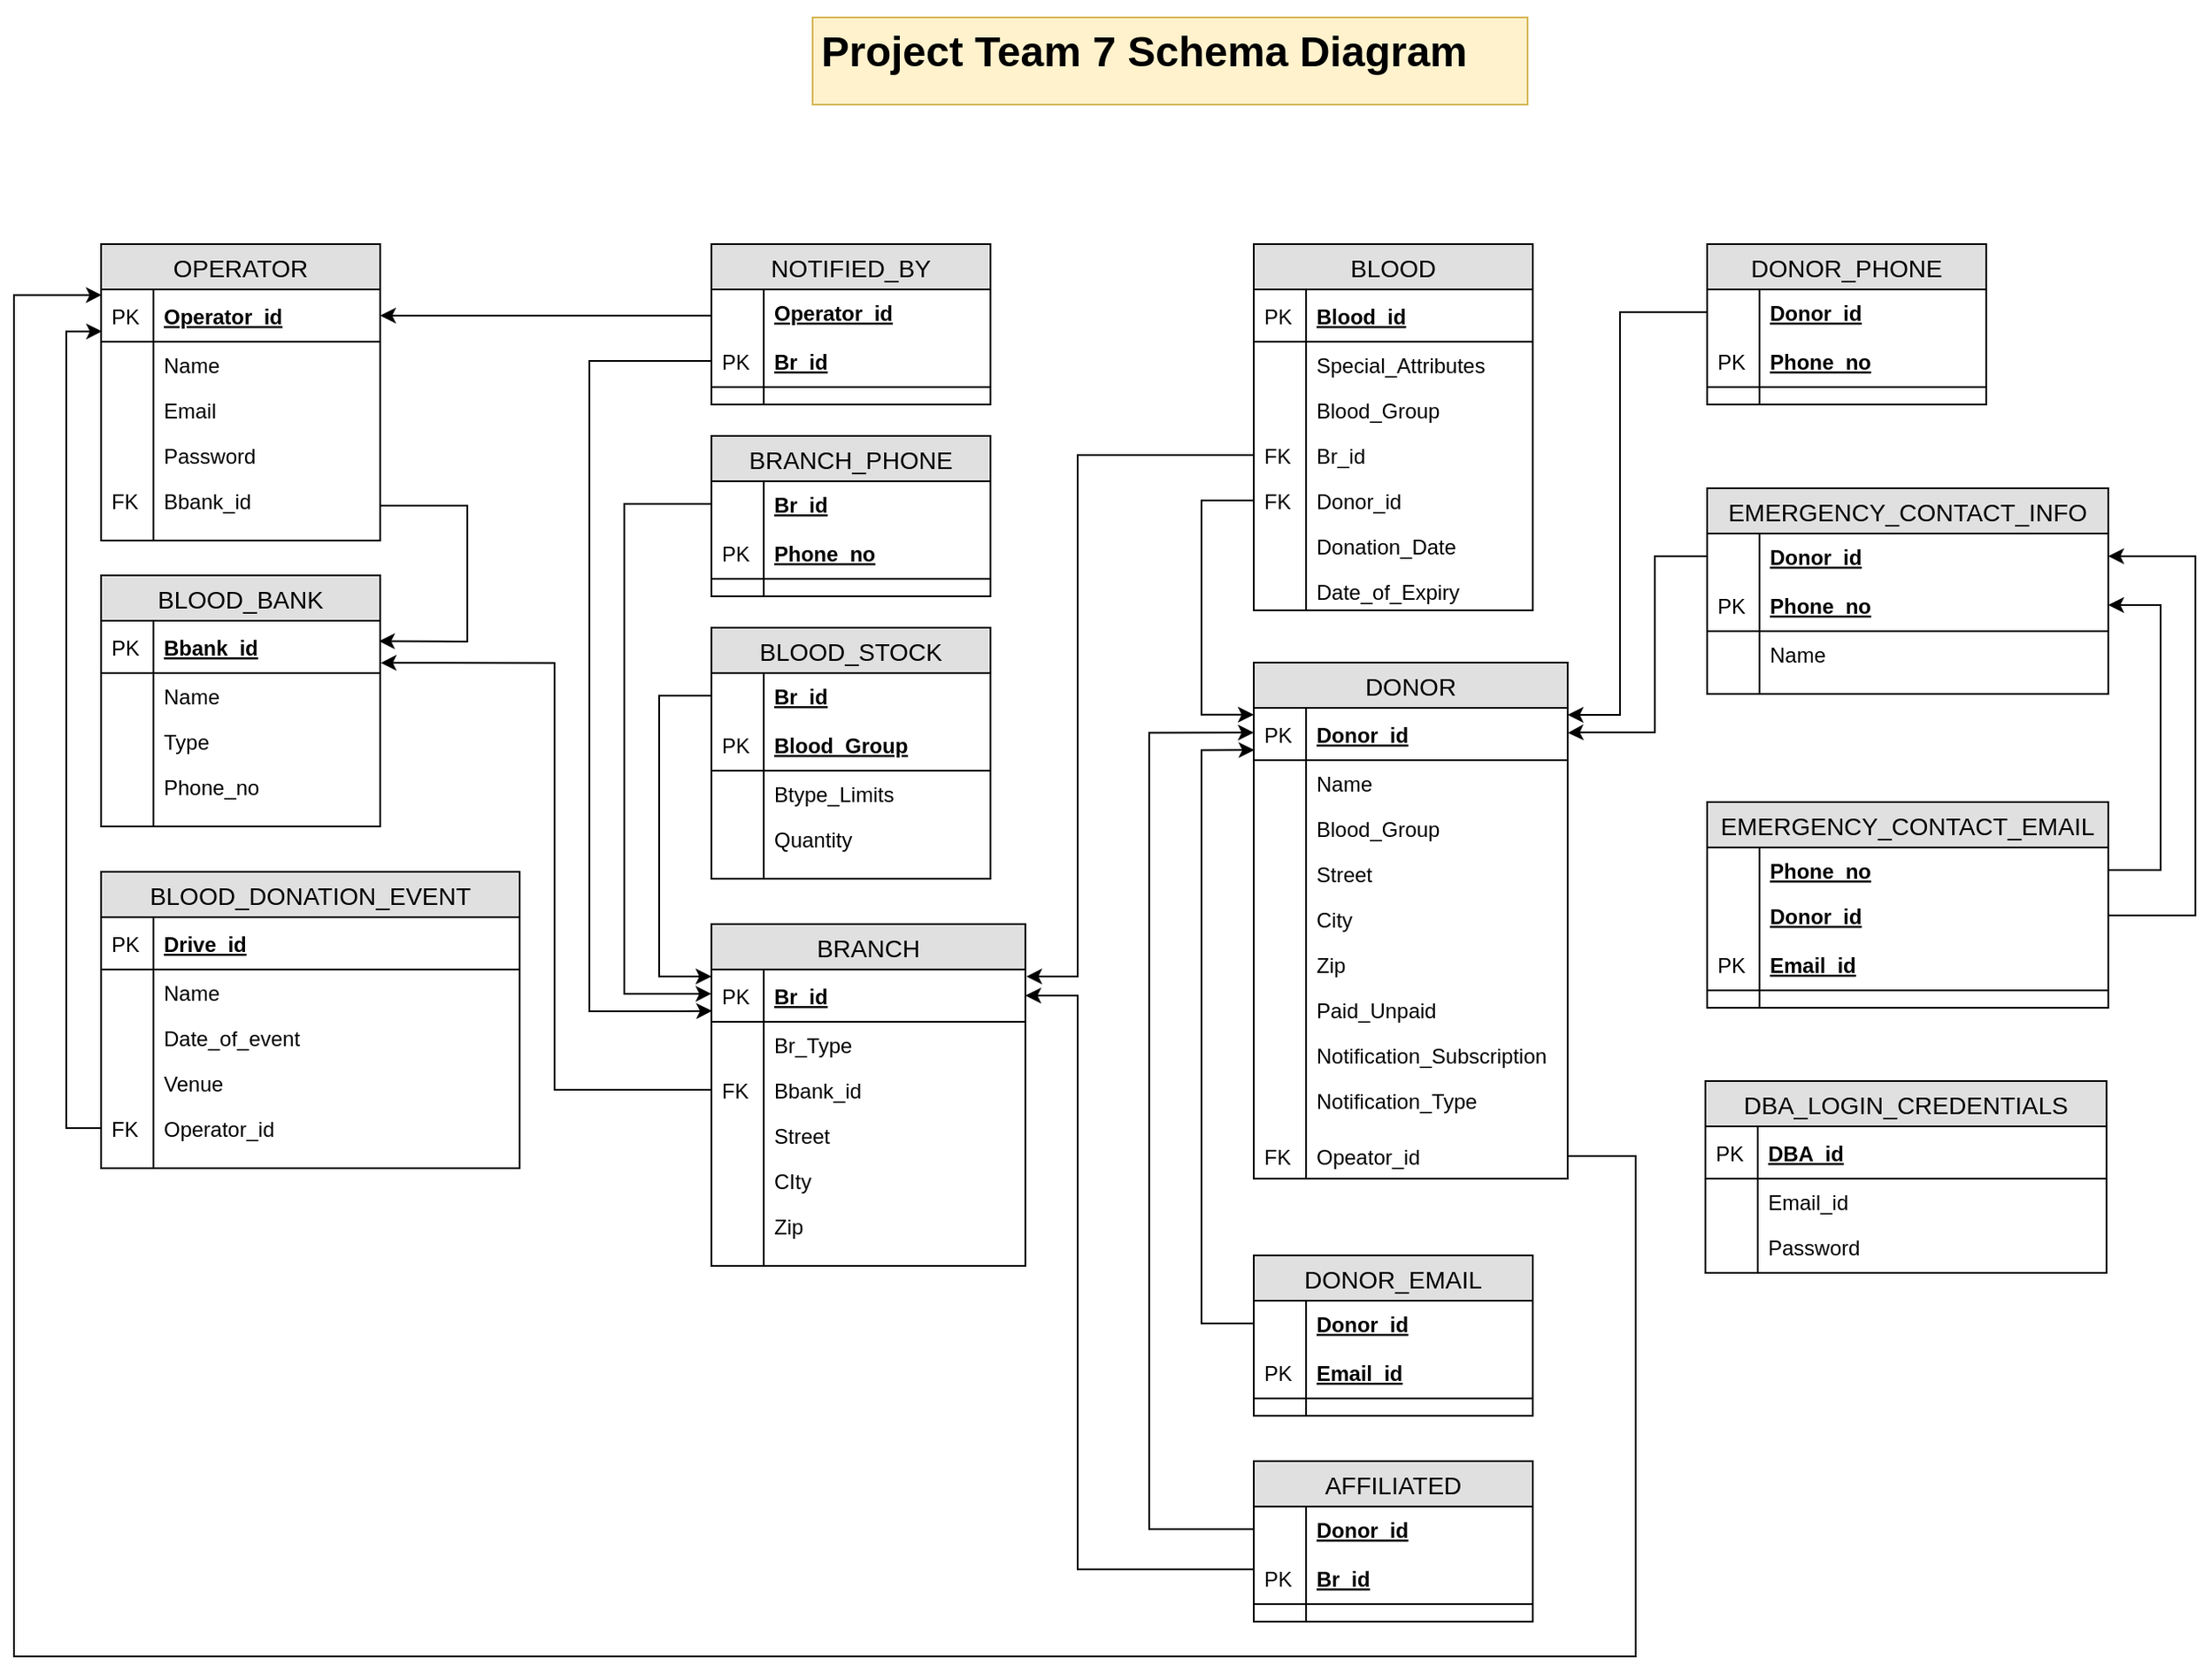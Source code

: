 <mxfile version="12.9.4" type="google"><diagram id="FVNhPrHxGefopUiBHYmQ" name="Page-1"><mxGraphModel dx="1022" dy="437" grid="1" gridSize="10" guides="1" tooltips="1" connect="1" arrows="1" fold="1" page="1" pageScale="1" pageWidth="850" pageHeight="1100" math="0" shadow="0"><root><mxCell id="0"/><mxCell id="1" parent="0"/><mxCell id="aUTgnnBePhQqFOTJz5Lb-1" style="edgeStyle=orthogonalEdgeStyle;rounded=0;orthogonalLoop=1;jettySize=auto;html=1;exitX=0;exitY=0.5;exitDx=0;exitDy=0;entryX=1.002;entryY=0.805;entryDx=0;entryDy=0;entryPerimeter=0;" parent="1" source="aUTgnnBePhQqFOTJz5Lb-47" target="aUTgnnBePhQqFOTJz5Lb-32" edge="1"><mxGeometry relative="1" as="geometry"><mxPoint x="390" y="460" as="targetPoint"/><Array as="points"><mxPoint x="480" y="705"/><mxPoint x="480" y="460"/></Array></mxGeometry></mxCell><mxCell id="aUTgnnBePhQqFOTJz5Lb-2" style="edgeStyle=orthogonalEdgeStyle;rounded=0;orthogonalLoop=1;jettySize=auto;html=1;exitX=1;exitY=0.5;exitDx=0;exitDy=0;entryX=0;entryY=0.137;entryDx=0;entryDy=0;entryPerimeter=0;" parent="1" source="aUTgnnBePhQqFOTJz5Lb-72" target="aUTgnnBePhQqFOTJz5Lb-43" edge="1"><mxGeometry relative="1" as="geometry"><mxPoint x="550" y="638" as="targetPoint"/><Array as="points"><mxPoint x="540" y="479"/><mxPoint x="540" y="640"/><mxPoint x="570" y="640"/></Array></mxGeometry></mxCell><mxCell id="aUTgnnBePhQqFOTJz5Lb-3" style="edgeStyle=orthogonalEdgeStyle;rounded=0;orthogonalLoop=1;jettySize=auto;html=1;exitX=0;exitY=0.5;exitDx=0;exitDy=0;entryX=1.003;entryY=0.134;entryDx=0;entryDy=0;entryPerimeter=0;" parent="1" source="aUTgnnBePhQqFOTJz5Lb-116" target="aUTgnnBePhQqFOTJz5Lb-43" edge="1"><mxGeometry relative="1" as="geometry"><Array as="points"><mxPoint x="780" y="341"/><mxPoint x="780" y="640"/></Array></mxGeometry></mxCell><mxCell id="aUTgnnBePhQqFOTJz5Lb-4" style="edgeStyle=orthogonalEdgeStyle;rounded=0;orthogonalLoop=1;jettySize=auto;html=1;exitX=0;exitY=0.5;exitDx=0;exitDy=0;entryX=0;entryY=0.13;entryDx=0;entryDy=0;entryPerimeter=0;" parent="1" source="aUTgnnBePhQqFOTJz5Lb-118" target="aUTgnnBePhQqFOTJz5Lb-125" edge="1"><mxGeometry relative="1" as="geometry"><Array as="points"><mxPoint x="851" y="367"/><mxPoint x="851" y="490"/></Array></mxGeometry></mxCell><mxCell id="aUTgnnBePhQqFOTJz5Lb-5" style="edgeStyle=orthogonalEdgeStyle;rounded=0;orthogonalLoop=1;jettySize=auto;html=1;exitX=0;exitY=0.5;exitDx=0;exitDy=0;" parent="1" source="aUTgnnBePhQqFOTJz5Lb-144" target="aUTgnnBePhQqFOTJz5Lb-125" edge="1"><mxGeometry relative="1" as="geometry"><Array as="points"><mxPoint x="1091" y="259"/><mxPoint x="1091" y="490"/></Array></mxGeometry></mxCell><mxCell id="aUTgnnBePhQqFOTJz5Lb-6" style="edgeStyle=orthogonalEdgeStyle;rounded=0;orthogonalLoop=1;jettySize=auto;html=1;exitX=0;exitY=0.5;exitDx=0;exitDy=0;entryX=0.002;entryY=0.806;entryDx=0;entryDy=0;entryPerimeter=0;" parent="1" source="aUTgnnBePhQqFOTJz5Lb-151" target="aUTgnnBePhQqFOTJz5Lb-125" edge="1"><mxGeometry relative="1" as="geometry"><Array as="points"><mxPoint x="851" y="839"/><mxPoint x="851" y="510"/></Array></mxGeometry></mxCell><mxCell id="aUTgnnBePhQqFOTJz5Lb-7" style="edgeStyle=orthogonalEdgeStyle;rounded=0;orthogonalLoop=1;jettySize=auto;html=1;exitX=0;exitY=0.5;exitDx=0;exitDy=0;entryX=1;entryY=0.477;entryDx=0;entryDy=0;entryPerimeter=0;" parent="1" source="aUTgnnBePhQqFOTJz5Lb-165" target="aUTgnnBePhQqFOTJz5Lb-125" edge="1"><mxGeometry relative="1" as="geometry"><Array as="points"><mxPoint x="1111" y="399"/><mxPoint x="1111" y="500"/><mxPoint x="1071" y="500"/></Array></mxGeometry></mxCell><mxCell id="aUTgnnBePhQqFOTJz5Lb-8" style="edgeStyle=orthogonalEdgeStyle;rounded=0;orthogonalLoop=1;jettySize=auto;html=1;exitX=1;exitY=0.5;exitDx=0;exitDy=0;entryX=1;entryY=0.5;entryDx=0;entryDy=0;" parent="1" source="aUTgnnBePhQqFOTJz5Lb-176" target="aUTgnnBePhQqFOTJz5Lb-165" edge="1"><mxGeometry relative="1" as="geometry"><Array as="points"><mxPoint x="1421" y="605"/><mxPoint x="1421" y="399"/></Array></mxGeometry></mxCell><mxCell id="aUTgnnBePhQqFOTJz5Lb-9" style="edgeStyle=orthogonalEdgeStyle;rounded=0;orthogonalLoop=1;jettySize=auto;html=1;exitX=1;exitY=0.5;exitDx=0;exitDy=0;entryX=1;entryY=0.5;entryDx=0;entryDy=0;" parent="1" source="aUTgnnBePhQqFOTJz5Lb-174" target="aUTgnnBePhQqFOTJz5Lb-167" edge="1"><mxGeometry relative="1" as="geometry"><Array as="points"><mxPoint x="1401" y="579"/><mxPoint x="1401" y="427"/></Array></mxGeometry></mxCell><mxCell id="aUTgnnBePhQqFOTJz5Lb-10" style="edgeStyle=orthogonalEdgeStyle;rounded=0;orthogonalLoop=1;jettySize=auto;html=1;exitX=0;exitY=0.5;exitDx=0;exitDy=0;entryX=0;entryY=0.466;entryDx=0;entryDy=0;entryPerimeter=0;" parent="1" source="aUTgnnBePhQqFOTJz5Lb-58" target="aUTgnnBePhQqFOTJz5Lb-43" edge="1"><mxGeometry relative="1" as="geometry"><Array as="points"><mxPoint x="520" y="369"/><mxPoint x="520" y="650"/></Array><mxPoint x="560" y="651" as="targetPoint"/></mxGeometry></mxCell><mxCell id="aUTgnnBePhQqFOTJz5Lb-12" style="edgeStyle=orthogonalEdgeStyle;rounded=0;orthogonalLoop=1;jettySize=auto;html=1;exitX=0;exitY=0.5;exitDx=0;exitDy=0;entryX=0.003;entryY=0.802;entryDx=0;entryDy=0;entryPerimeter=0;" parent="1" source="aUTgnnBePhQqFOTJz5Lb-92" target="aUTgnnBePhQqFOTJz5Lb-19" edge="1"><mxGeometry relative="1" as="geometry"><mxPoint x="100" y="597" as="sourcePoint"/><Array as="points"><mxPoint x="200" y="727"/><mxPoint x="200" y="270"/></Array><mxPoint x="220" y="250" as="targetPoint"/></mxGeometry></mxCell><mxCell id="aUTgnnBePhQqFOTJz5Lb-13" style="edgeStyle=orthogonalEdgeStyle;rounded=0;orthogonalLoop=1;jettySize=auto;html=1;exitX=0;exitY=0.5;exitDx=0;exitDy=0;entryX=0;entryY=0.472;entryDx=0;entryDy=0;entryPerimeter=0;" parent="1" source="aUTgnnBePhQqFOTJz5Lb-158" target="aUTgnnBePhQqFOTJz5Lb-125" edge="1"><mxGeometry relative="1" as="geometry"><Array as="points"><mxPoint x="821" y="957"/><mxPoint x="821" y="500"/></Array></mxGeometry></mxCell><mxCell id="aUTgnnBePhQqFOTJz5Lb-14" style="edgeStyle=orthogonalEdgeStyle;rounded=0;orthogonalLoop=1;jettySize=auto;html=1;exitX=0;exitY=0.5;exitDx=0;exitDy=0;" parent="1" source="aUTgnnBePhQqFOTJz5Lb-160" target="aUTgnnBePhQqFOTJz5Lb-43" edge="1"><mxGeometry relative="1" as="geometry"><Array as="points"><mxPoint x="881" y="980"/><mxPoint x="780" y="980"/><mxPoint x="780" y="651"/></Array></mxGeometry></mxCell><mxCell id="aUTgnnBePhQqFOTJz5Lb-15" style="edgeStyle=orthogonalEdgeStyle;rounded=0;orthogonalLoop=1;jettySize=auto;html=1;exitX=0;exitY=0.5;exitDx=0;exitDy=0;entryX=1;entryY=0.5;entryDx=0;entryDy=0;" parent="1" source="aUTgnnBePhQqFOTJz5Lb-67" target="aUTgnnBePhQqFOTJz5Lb-19" edge="1"><mxGeometry relative="1" as="geometry"><mxPoint x="120" y="260.0" as="targetPoint"/><Array as="points"><mxPoint x="570" y="261"/></Array></mxGeometry></mxCell><mxCell id="aUTgnnBePhQqFOTJz5Lb-82" style="edgeStyle=orthogonalEdgeStyle;rounded=0;orthogonalLoop=1;jettySize=auto;html=1;exitX=0;exitY=0.5;exitDx=0;exitDy=0;entryX=0.002;entryY=0.791;entryDx=0;entryDy=0;entryPerimeter=0;" parent="1" source="aUTgnnBePhQqFOTJz5Lb-67" target="aUTgnnBePhQqFOTJz5Lb-43" edge="1"><mxGeometry relative="1" as="geometry"><Array as="points"><mxPoint x="500" y="287"/><mxPoint x="500" y="660"/><mxPoint x="550" y="660"/></Array><mxPoint x="563.28" y="609.97" as="sourcePoint"/><mxPoint x="560" y="660" as="targetPoint"/></mxGeometry></mxCell><mxCell id="aUTgnnBePhQqFOTJz5Lb-18" value="OPERATOR" style="swimlane;fontStyle=0;childLayout=stackLayout;horizontal=1;startSize=26;fillColor=#e0e0e0;horizontalStack=0;resizeParent=1;resizeParentMax=0;resizeLast=0;collapsible=1;marginBottom=0;swimlaneFillColor=#ffffff;align=center;fontSize=14;" parent="1" vertex="1"><mxGeometry x="220" y="220" width="160" height="170" as="geometry"/></mxCell><mxCell id="aUTgnnBePhQqFOTJz5Lb-19" value="Operator_id" style="shape=partialRectangle;top=0;left=0;right=0;bottom=1;align=left;verticalAlign=middle;fillColor=none;spacingLeft=34;spacingRight=4;overflow=hidden;rotatable=0;points=[[0,0.5],[1,0.5]];portConstraint=eastwest;dropTarget=0;fontStyle=5;fontSize=12;" parent="aUTgnnBePhQqFOTJz5Lb-18" vertex="1"><mxGeometry y="26" width="160" height="30" as="geometry"/></mxCell><mxCell id="aUTgnnBePhQqFOTJz5Lb-20" value="PK" style="shape=partialRectangle;top=0;left=0;bottom=0;fillColor=none;align=left;verticalAlign=middle;spacingLeft=4;spacingRight=4;overflow=hidden;rotatable=0;points=[];portConstraint=eastwest;part=1;fontSize=12;" parent="aUTgnnBePhQqFOTJz5Lb-19" vertex="1" connectable="0"><mxGeometry width="30" height="30" as="geometry"/></mxCell><mxCell id="aUTgnnBePhQqFOTJz5Lb-21" value="Name" style="shape=partialRectangle;top=0;left=0;right=0;bottom=0;align=left;verticalAlign=top;fillColor=none;spacingLeft=34;spacingRight=4;overflow=hidden;rotatable=0;points=[[0,0.5],[1,0.5]];portConstraint=eastwest;dropTarget=0;fontSize=12;" parent="aUTgnnBePhQqFOTJz5Lb-18" vertex="1"><mxGeometry y="56" width="160" height="26" as="geometry"/></mxCell><mxCell id="aUTgnnBePhQqFOTJz5Lb-22" value="" style="shape=partialRectangle;top=0;left=0;bottom=0;fillColor=none;align=left;verticalAlign=top;spacingLeft=4;spacingRight=4;overflow=hidden;rotatable=0;points=[];portConstraint=eastwest;part=1;fontSize=12;" parent="aUTgnnBePhQqFOTJz5Lb-21" vertex="1" connectable="0"><mxGeometry width="30" height="26" as="geometry"/></mxCell><mxCell id="aUTgnnBePhQqFOTJz5Lb-23" value="Email" style="shape=partialRectangle;top=0;left=0;right=0;bottom=0;align=left;verticalAlign=top;fillColor=none;spacingLeft=34;spacingRight=4;overflow=hidden;rotatable=0;points=[[0,0.5],[1,0.5]];portConstraint=eastwest;dropTarget=0;fontSize=12;" parent="aUTgnnBePhQqFOTJz5Lb-18" vertex="1"><mxGeometry y="82" width="160" height="26" as="geometry"/></mxCell><mxCell id="aUTgnnBePhQqFOTJz5Lb-24" value="" style="shape=partialRectangle;top=0;left=0;bottom=0;fillColor=none;align=left;verticalAlign=top;spacingLeft=4;spacingRight=4;overflow=hidden;rotatable=0;points=[];portConstraint=eastwest;part=1;fontSize=12;" parent="aUTgnnBePhQqFOTJz5Lb-23" vertex="1" connectable="0"><mxGeometry width="30" height="26" as="geometry"/></mxCell><mxCell id="aUTgnnBePhQqFOTJz5Lb-25" value="Password" style="shape=partialRectangle;top=0;left=0;right=0;bottom=0;align=left;verticalAlign=top;fillColor=none;spacingLeft=34;spacingRight=4;overflow=hidden;rotatable=0;points=[[0,0.5],[1,0.5]];portConstraint=eastwest;dropTarget=0;fontSize=12;" parent="aUTgnnBePhQqFOTJz5Lb-18" vertex="1"><mxGeometry y="108" width="160" height="26" as="geometry"/></mxCell><mxCell id="aUTgnnBePhQqFOTJz5Lb-26" value="" style="shape=partialRectangle;top=0;left=0;bottom=0;fillColor=none;align=left;verticalAlign=top;spacingLeft=4;spacingRight=4;overflow=hidden;rotatable=0;points=[];portConstraint=eastwest;part=1;fontSize=12;" parent="aUTgnnBePhQqFOTJz5Lb-25" vertex="1" connectable="0"><mxGeometry width="30" height="26" as="geometry"/></mxCell><mxCell id="aUTgnnBePhQqFOTJz5Lb-27" value="Bbank_id" style="shape=partialRectangle;top=0;left=0;right=0;bottom=0;align=left;verticalAlign=top;fillColor=none;spacingLeft=34;spacingRight=4;overflow=hidden;rotatable=0;points=[[0,0.5],[1,0.5]];portConstraint=eastwest;dropTarget=0;fontSize=12;" parent="aUTgnnBePhQqFOTJz5Lb-18" vertex="1"><mxGeometry y="134" width="160" height="26" as="geometry"/></mxCell><mxCell id="aUTgnnBePhQqFOTJz5Lb-28" value="FK" style="shape=partialRectangle;top=0;left=0;bottom=0;fillColor=none;align=left;verticalAlign=top;spacingLeft=4;spacingRight=4;overflow=hidden;rotatable=0;points=[];portConstraint=eastwest;part=1;fontSize=12;" parent="aUTgnnBePhQqFOTJz5Lb-27" vertex="1" connectable="0"><mxGeometry width="30" height="26" as="geometry"/></mxCell><mxCell id="aUTgnnBePhQqFOTJz5Lb-29" value="" style="shape=partialRectangle;top=0;left=0;right=0;bottom=0;align=left;verticalAlign=top;fillColor=none;spacingLeft=34;spacingRight=4;overflow=hidden;rotatable=0;points=[[0,0.5],[1,0.5]];portConstraint=eastwest;dropTarget=0;fontSize=12;" parent="aUTgnnBePhQqFOTJz5Lb-18" vertex="1"><mxGeometry y="160" width="160" height="10" as="geometry"/></mxCell><mxCell id="aUTgnnBePhQqFOTJz5Lb-30" value="" style="shape=partialRectangle;top=0;left=0;bottom=0;fillColor=none;align=left;verticalAlign=top;spacingLeft=4;spacingRight=4;overflow=hidden;rotatable=0;points=[];portConstraint=eastwest;part=1;fontSize=12;" parent="aUTgnnBePhQqFOTJz5Lb-29" vertex="1" connectable="0"><mxGeometry width="30" height="10" as="geometry"/></mxCell><mxCell id="aUTgnnBePhQqFOTJz5Lb-31" value="BLOOD_BANK" style="swimlane;fontStyle=0;childLayout=stackLayout;horizontal=1;startSize=26;fillColor=#e0e0e0;horizontalStack=0;resizeParent=1;resizeParentMax=0;resizeLast=0;collapsible=1;marginBottom=0;swimlaneFillColor=#ffffff;align=center;fontSize=14;" parent="1" vertex="1"><mxGeometry x="220" y="410" width="160" height="144" as="geometry"/></mxCell><mxCell id="aUTgnnBePhQqFOTJz5Lb-32" value="Bbank_id" style="shape=partialRectangle;top=0;left=0;right=0;bottom=1;align=left;verticalAlign=middle;fillColor=none;spacingLeft=34;spacingRight=4;overflow=hidden;rotatable=0;points=[[0,0.5],[1,0.5]];portConstraint=eastwest;dropTarget=0;fontStyle=5;fontSize=12;" parent="aUTgnnBePhQqFOTJz5Lb-31" vertex="1"><mxGeometry y="26" width="160" height="30" as="geometry"/></mxCell><mxCell id="aUTgnnBePhQqFOTJz5Lb-33" value="PK" style="shape=partialRectangle;top=0;left=0;bottom=0;fillColor=none;align=left;verticalAlign=middle;spacingLeft=4;spacingRight=4;overflow=hidden;rotatable=0;points=[];portConstraint=eastwest;part=1;fontSize=12;" parent="aUTgnnBePhQqFOTJz5Lb-32" vertex="1" connectable="0"><mxGeometry width="30" height="30" as="geometry"/></mxCell><mxCell id="aUTgnnBePhQqFOTJz5Lb-34" value="Name" style="shape=partialRectangle;top=0;left=0;right=0;bottom=0;align=left;verticalAlign=top;fillColor=none;spacingLeft=34;spacingRight=4;overflow=hidden;rotatable=0;points=[[0,0.5],[1,0.5]];portConstraint=eastwest;dropTarget=0;fontSize=12;" parent="aUTgnnBePhQqFOTJz5Lb-31" vertex="1"><mxGeometry y="56" width="160" height="26" as="geometry"/></mxCell><mxCell id="aUTgnnBePhQqFOTJz5Lb-35" value="" style="shape=partialRectangle;top=0;left=0;bottom=0;fillColor=none;align=left;verticalAlign=top;spacingLeft=4;spacingRight=4;overflow=hidden;rotatable=0;points=[];portConstraint=eastwest;part=1;fontSize=12;" parent="aUTgnnBePhQqFOTJz5Lb-34" vertex="1" connectable="0"><mxGeometry width="30" height="26" as="geometry"/></mxCell><mxCell id="aUTgnnBePhQqFOTJz5Lb-36" value="Type" style="shape=partialRectangle;top=0;left=0;right=0;bottom=0;align=left;verticalAlign=top;fillColor=none;spacingLeft=34;spacingRight=4;overflow=hidden;rotatable=0;points=[[0,0.5],[1,0.5]];portConstraint=eastwest;dropTarget=0;fontSize=12;" parent="aUTgnnBePhQqFOTJz5Lb-31" vertex="1"><mxGeometry y="82" width="160" height="26" as="geometry"/></mxCell><mxCell id="aUTgnnBePhQqFOTJz5Lb-37" value="" style="shape=partialRectangle;top=0;left=0;bottom=0;fillColor=none;align=left;verticalAlign=top;spacingLeft=4;spacingRight=4;overflow=hidden;rotatable=0;points=[];portConstraint=eastwest;part=1;fontSize=12;" parent="aUTgnnBePhQqFOTJz5Lb-36" vertex="1" connectable="0"><mxGeometry width="30" height="26" as="geometry"/></mxCell><mxCell id="aUTgnnBePhQqFOTJz5Lb-38" value="Phone_no" style="shape=partialRectangle;top=0;left=0;right=0;bottom=0;align=left;verticalAlign=top;fillColor=none;spacingLeft=34;spacingRight=4;overflow=hidden;rotatable=0;points=[[0,0.5],[1,0.5]];portConstraint=eastwest;dropTarget=0;fontSize=12;" parent="aUTgnnBePhQqFOTJz5Lb-31" vertex="1"><mxGeometry y="108" width="160" height="26" as="geometry"/></mxCell><mxCell id="aUTgnnBePhQqFOTJz5Lb-39" value="" style="shape=partialRectangle;top=0;left=0;bottom=0;fillColor=none;align=left;verticalAlign=top;spacingLeft=4;spacingRight=4;overflow=hidden;rotatable=0;points=[];portConstraint=eastwest;part=1;fontSize=12;" parent="aUTgnnBePhQqFOTJz5Lb-38" vertex="1" connectable="0"><mxGeometry width="30" height="26" as="geometry"/></mxCell><mxCell id="aUTgnnBePhQqFOTJz5Lb-40" value="" style="shape=partialRectangle;top=0;left=0;right=0;bottom=0;align=left;verticalAlign=top;fillColor=none;spacingLeft=34;spacingRight=4;overflow=hidden;rotatable=0;points=[[0,0.5],[1,0.5]];portConstraint=eastwest;dropTarget=0;fontSize=12;" parent="aUTgnnBePhQqFOTJz5Lb-31" vertex="1"><mxGeometry y="134" width="160" height="10" as="geometry"/></mxCell><mxCell id="aUTgnnBePhQqFOTJz5Lb-41" value="" style="shape=partialRectangle;top=0;left=0;bottom=0;fillColor=none;align=left;verticalAlign=top;spacingLeft=4;spacingRight=4;overflow=hidden;rotatable=0;points=[];portConstraint=eastwest;part=1;fontSize=12;" parent="aUTgnnBePhQqFOTJz5Lb-40" vertex="1" connectable="0"><mxGeometry width="30" height="10" as="geometry"/></mxCell><mxCell id="aUTgnnBePhQqFOTJz5Lb-42" value="BRANCH" style="swimlane;fontStyle=0;childLayout=stackLayout;horizontal=1;startSize=26;fillColor=#e0e0e0;horizontalStack=0;resizeParent=1;resizeParentMax=0;resizeLast=0;collapsible=1;marginBottom=0;swimlaneFillColor=#ffffff;align=center;fontSize=14;" parent="1" vertex="1"><mxGeometry x="570" y="610" width="180" height="196" as="geometry"/></mxCell><mxCell id="aUTgnnBePhQqFOTJz5Lb-43" value="Br_id" style="shape=partialRectangle;top=0;left=0;right=0;bottom=1;align=left;verticalAlign=middle;fillColor=none;spacingLeft=34;spacingRight=4;overflow=hidden;rotatable=0;points=[[0,0.5],[1,0.5]];portConstraint=eastwest;dropTarget=0;fontStyle=5;fontSize=12;" parent="aUTgnnBePhQqFOTJz5Lb-42" vertex="1"><mxGeometry y="26" width="180" height="30" as="geometry"/></mxCell><mxCell id="aUTgnnBePhQqFOTJz5Lb-44" value="PK" style="shape=partialRectangle;top=0;left=0;bottom=0;fillColor=none;align=left;verticalAlign=middle;spacingLeft=4;spacingRight=4;overflow=hidden;rotatable=0;points=[];portConstraint=eastwest;part=1;fontSize=12;" parent="aUTgnnBePhQqFOTJz5Lb-43" vertex="1" connectable="0"><mxGeometry width="30" height="30" as="geometry"/></mxCell><mxCell id="aUTgnnBePhQqFOTJz5Lb-45" value="Br_Type" style="shape=partialRectangle;top=0;left=0;right=0;bottom=0;align=left;verticalAlign=top;fillColor=none;spacingLeft=34;spacingRight=4;overflow=hidden;rotatable=0;points=[[0,0.5],[1,0.5]];portConstraint=eastwest;dropTarget=0;fontSize=12;" parent="aUTgnnBePhQqFOTJz5Lb-42" vertex="1"><mxGeometry y="56" width="180" height="26" as="geometry"/></mxCell><mxCell id="aUTgnnBePhQqFOTJz5Lb-46" value="" style="shape=partialRectangle;top=0;left=0;bottom=0;fillColor=none;align=left;verticalAlign=top;spacingLeft=4;spacingRight=4;overflow=hidden;rotatable=0;points=[];portConstraint=eastwest;part=1;fontSize=12;" parent="aUTgnnBePhQqFOTJz5Lb-45" vertex="1" connectable="0"><mxGeometry width="30" height="26" as="geometry"/></mxCell><mxCell id="aUTgnnBePhQqFOTJz5Lb-47" value="Bbank_id" style="shape=partialRectangle;top=0;left=0;right=0;bottom=0;align=left;verticalAlign=top;fillColor=none;spacingLeft=34;spacingRight=4;overflow=hidden;rotatable=0;points=[[0,0.5],[1,0.5]];portConstraint=eastwest;dropTarget=0;fontSize=12;" parent="aUTgnnBePhQqFOTJz5Lb-42" vertex="1"><mxGeometry y="82" width="180" height="26" as="geometry"/></mxCell><mxCell id="aUTgnnBePhQqFOTJz5Lb-48" value="FK" style="shape=partialRectangle;top=0;left=0;bottom=0;fillColor=none;align=left;verticalAlign=top;spacingLeft=4;spacingRight=4;overflow=hidden;rotatable=0;points=[];portConstraint=eastwest;part=1;fontSize=12;" parent="aUTgnnBePhQqFOTJz5Lb-47" vertex="1" connectable="0"><mxGeometry width="30" height="26" as="geometry"/></mxCell><mxCell id="aUTgnnBePhQqFOTJz5Lb-49" value="Street" style="shape=partialRectangle;top=0;left=0;right=0;bottom=0;align=left;verticalAlign=top;fillColor=none;spacingLeft=34;spacingRight=4;overflow=hidden;rotatable=0;points=[[0,0.5],[1,0.5]];portConstraint=eastwest;dropTarget=0;fontSize=12;" parent="aUTgnnBePhQqFOTJz5Lb-42" vertex="1"><mxGeometry y="108" width="180" height="26" as="geometry"/></mxCell><mxCell id="aUTgnnBePhQqFOTJz5Lb-50" value="" style="shape=partialRectangle;top=0;left=0;bottom=0;fillColor=none;align=left;verticalAlign=top;spacingLeft=4;spacingRight=4;overflow=hidden;rotatable=0;points=[];portConstraint=eastwest;part=1;fontSize=12;" parent="aUTgnnBePhQqFOTJz5Lb-49" vertex="1" connectable="0"><mxGeometry width="30" height="26" as="geometry"/></mxCell><mxCell id="aUTgnnBePhQqFOTJz5Lb-51" value="CIty" style="shape=partialRectangle;top=0;left=0;right=0;bottom=0;align=left;verticalAlign=top;fillColor=none;spacingLeft=34;spacingRight=4;overflow=hidden;rotatable=0;points=[[0,0.5],[1,0.5]];portConstraint=eastwest;dropTarget=0;fontSize=12;" parent="aUTgnnBePhQqFOTJz5Lb-42" vertex="1"><mxGeometry y="134" width="180" height="26" as="geometry"/></mxCell><mxCell id="aUTgnnBePhQqFOTJz5Lb-52" value="" style="shape=partialRectangle;top=0;left=0;bottom=0;fillColor=none;align=left;verticalAlign=top;spacingLeft=4;spacingRight=4;overflow=hidden;rotatable=0;points=[];portConstraint=eastwest;part=1;fontSize=12;" parent="aUTgnnBePhQqFOTJz5Lb-51" vertex="1" connectable="0"><mxGeometry width="30" height="26" as="geometry"/></mxCell><mxCell id="aUTgnnBePhQqFOTJz5Lb-53" value="Zip" style="shape=partialRectangle;top=0;left=0;right=0;bottom=0;align=left;verticalAlign=top;fillColor=none;spacingLeft=34;spacingRight=4;overflow=hidden;rotatable=0;points=[[0,0.5],[1,0.5]];portConstraint=eastwest;dropTarget=0;fontSize=12;" parent="aUTgnnBePhQqFOTJz5Lb-42" vertex="1"><mxGeometry y="160" width="180" height="26" as="geometry"/></mxCell><mxCell id="aUTgnnBePhQqFOTJz5Lb-54" value="" style="shape=partialRectangle;top=0;left=0;bottom=0;fillColor=none;align=left;verticalAlign=top;spacingLeft=4;spacingRight=4;overflow=hidden;rotatable=0;points=[];portConstraint=eastwest;part=1;fontSize=12;" parent="aUTgnnBePhQqFOTJz5Lb-53" vertex="1" connectable="0"><mxGeometry width="30" height="26" as="geometry"/></mxCell><mxCell id="aUTgnnBePhQqFOTJz5Lb-55" value="" style="shape=partialRectangle;top=0;left=0;right=0;bottom=0;align=left;verticalAlign=top;fillColor=none;spacingLeft=34;spacingRight=4;overflow=hidden;rotatable=0;points=[[0,0.5],[1,0.5]];portConstraint=eastwest;dropTarget=0;fontSize=12;" parent="aUTgnnBePhQqFOTJz5Lb-42" vertex="1"><mxGeometry y="186" width="180" height="10" as="geometry"/></mxCell><mxCell id="aUTgnnBePhQqFOTJz5Lb-56" value="" style="shape=partialRectangle;top=0;left=0;bottom=0;fillColor=none;align=left;verticalAlign=top;spacingLeft=4;spacingRight=4;overflow=hidden;rotatable=0;points=[];portConstraint=eastwest;part=1;fontSize=12;" parent="aUTgnnBePhQqFOTJz5Lb-55" vertex="1" connectable="0"><mxGeometry width="30" height="10" as="geometry"/></mxCell><mxCell id="aUTgnnBePhQqFOTJz5Lb-57" value="BRANCH_PHONE" style="swimlane;fontStyle=0;childLayout=stackLayout;horizontal=1;startSize=26;fillColor=#e0e0e0;horizontalStack=0;resizeParent=1;resizeParentMax=0;resizeLast=0;collapsible=1;marginBottom=0;swimlaneFillColor=#ffffff;align=center;fontSize=14;" parent="1" vertex="1"><mxGeometry x="570" y="330" width="160" height="92" as="geometry"/></mxCell><mxCell id="aUTgnnBePhQqFOTJz5Lb-58" value="Br_id" style="shape=partialRectangle;top=0;left=0;right=0;bottom=0;align=left;verticalAlign=top;fillColor=none;spacingLeft=34;spacingRight=4;overflow=hidden;rotatable=0;points=[[0,0.5],[1,0.5]];portConstraint=eastwest;dropTarget=0;fontSize=12;fontStyle=5" parent="aUTgnnBePhQqFOTJz5Lb-57" vertex="1"><mxGeometry y="26" width="160" height="26" as="geometry"/></mxCell><mxCell id="aUTgnnBePhQqFOTJz5Lb-59" value="" style="shape=partialRectangle;top=0;left=0;bottom=0;fillColor=none;align=left;verticalAlign=top;spacingLeft=4;spacingRight=4;overflow=hidden;rotatable=0;points=[];portConstraint=eastwest;part=1;fontSize=12;" parent="aUTgnnBePhQqFOTJz5Lb-58" vertex="1" connectable="0"><mxGeometry width="30" height="26" as="geometry"/></mxCell><mxCell id="aUTgnnBePhQqFOTJz5Lb-60" value="Phone_no" style="shape=partialRectangle;top=0;left=0;right=0;bottom=1;align=left;verticalAlign=middle;fillColor=none;spacingLeft=34;spacingRight=4;overflow=hidden;rotatable=0;points=[[0,0.5],[1,0.5]];portConstraint=eastwest;dropTarget=0;fontStyle=5;fontSize=12;" parent="aUTgnnBePhQqFOTJz5Lb-57" vertex="1"><mxGeometry y="52" width="160" height="30" as="geometry"/></mxCell><mxCell id="aUTgnnBePhQqFOTJz5Lb-61" value="PK" style="shape=partialRectangle;top=0;left=0;bottom=0;fillColor=none;align=left;verticalAlign=middle;spacingLeft=4;spacingRight=4;overflow=hidden;rotatable=0;points=[];portConstraint=eastwest;part=1;fontSize=12;" parent="aUTgnnBePhQqFOTJz5Lb-60" vertex="1" connectable="0"><mxGeometry width="30" height="30" as="geometry"/></mxCell><mxCell id="aUTgnnBePhQqFOTJz5Lb-62" value="" style="shape=partialRectangle;top=0;left=0;right=0;bottom=0;align=left;verticalAlign=top;fillColor=none;spacingLeft=34;spacingRight=4;overflow=hidden;rotatable=0;points=[[0,0.5],[1,0.5]];portConstraint=eastwest;dropTarget=0;fontSize=12;" parent="aUTgnnBePhQqFOTJz5Lb-57" vertex="1"><mxGeometry y="82" width="160" height="10" as="geometry"/></mxCell><mxCell id="aUTgnnBePhQqFOTJz5Lb-63" value="" style="shape=partialRectangle;top=0;left=0;bottom=0;fillColor=none;align=left;verticalAlign=top;spacingLeft=4;spacingRight=4;overflow=hidden;rotatable=0;points=[];portConstraint=eastwest;part=1;fontSize=12;" parent="aUTgnnBePhQqFOTJz5Lb-62" vertex="1" connectable="0"><mxGeometry width="30" height="10" as="geometry"/></mxCell><mxCell id="aUTgnnBePhQqFOTJz5Lb-64" value="NOTIFIED_BY" style="swimlane;fontStyle=0;childLayout=stackLayout;horizontal=1;startSize=26;fillColor=#e0e0e0;horizontalStack=0;resizeParent=1;resizeParentMax=0;resizeLast=0;collapsible=1;marginBottom=0;swimlaneFillColor=#ffffff;align=center;fontSize=14;" parent="1" vertex="1"><mxGeometry x="570" y="220" width="160" height="92" as="geometry"/></mxCell><mxCell id="aUTgnnBePhQqFOTJz5Lb-65" value="Operator_id" style="shape=partialRectangle;top=0;left=0;right=0;bottom=0;align=left;verticalAlign=top;fillColor=none;spacingLeft=34;spacingRight=4;overflow=hidden;rotatable=0;points=[[0,0.5],[1,0.5]];portConstraint=eastwest;dropTarget=0;fontSize=12;fontStyle=5" parent="aUTgnnBePhQqFOTJz5Lb-64" vertex="1"><mxGeometry y="26" width="160" height="26" as="geometry"/></mxCell><mxCell id="aUTgnnBePhQqFOTJz5Lb-66" value="" style="shape=partialRectangle;top=0;left=0;bottom=0;fillColor=none;align=left;verticalAlign=top;spacingLeft=4;spacingRight=4;overflow=hidden;rotatable=0;points=[];portConstraint=eastwest;part=1;fontSize=12;" parent="aUTgnnBePhQqFOTJz5Lb-65" vertex="1" connectable="0"><mxGeometry width="30" height="26" as="geometry"/></mxCell><mxCell id="aUTgnnBePhQqFOTJz5Lb-67" value="Br_id" style="shape=partialRectangle;top=0;left=0;right=0;bottom=1;align=left;verticalAlign=middle;fillColor=none;spacingLeft=34;spacingRight=4;overflow=hidden;rotatable=0;points=[[0,0.5],[1,0.5]];portConstraint=eastwest;dropTarget=0;fontStyle=5;fontSize=12;" parent="aUTgnnBePhQqFOTJz5Lb-64" vertex="1"><mxGeometry y="52" width="160" height="30" as="geometry"/></mxCell><mxCell id="aUTgnnBePhQqFOTJz5Lb-68" value="PK" style="shape=partialRectangle;top=0;left=0;bottom=0;fillColor=none;align=left;verticalAlign=middle;spacingLeft=4;spacingRight=4;overflow=hidden;rotatable=0;points=[];portConstraint=eastwest;part=1;fontSize=12;" parent="aUTgnnBePhQqFOTJz5Lb-67" vertex="1" connectable="0"><mxGeometry width="30" height="30" as="geometry"/></mxCell><mxCell id="aUTgnnBePhQqFOTJz5Lb-69" value="" style="shape=partialRectangle;top=0;left=0;right=0;bottom=0;align=left;verticalAlign=top;fillColor=none;spacingLeft=34;spacingRight=4;overflow=hidden;rotatable=0;points=[[0,0.5],[1,0.5]];portConstraint=eastwest;dropTarget=0;fontSize=12;" parent="aUTgnnBePhQqFOTJz5Lb-64" vertex="1"><mxGeometry y="82" width="160" height="10" as="geometry"/></mxCell><mxCell id="aUTgnnBePhQqFOTJz5Lb-70" value="" style="shape=partialRectangle;top=0;left=0;bottom=0;fillColor=none;align=left;verticalAlign=top;spacingLeft=4;spacingRight=4;overflow=hidden;rotatable=0;points=[];portConstraint=eastwest;part=1;fontSize=12;" parent="aUTgnnBePhQqFOTJz5Lb-69" vertex="1" connectable="0"><mxGeometry width="30" height="10" as="geometry"/></mxCell><mxCell id="aUTgnnBePhQqFOTJz5Lb-71" value="BLOOD_STOCK" style="swimlane;fontStyle=0;childLayout=stackLayout;horizontal=1;startSize=26;fillColor=#e0e0e0;horizontalStack=0;resizeParent=1;resizeParentMax=0;resizeLast=0;collapsible=1;marginBottom=0;swimlaneFillColor=#ffffff;align=center;fontSize=14;" parent="1" vertex="1"><mxGeometry x="570" y="440" width="160" height="144" as="geometry"/></mxCell><mxCell id="aUTgnnBePhQqFOTJz5Lb-72" value="Br_id" style="shape=partialRectangle;top=0;left=0;right=0;bottom=0;align=left;verticalAlign=top;fillColor=none;spacingLeft=34;spacingRight=4;overflow=hidden;rotatable=0;points=[[0,0.5],[1,0.5]];portConstraint=eastwest;dropTarget=0;fontSize=12;fontStyle=5" parent="aUTgnnBePhQqFOTJz5Lb-71" vertex="1"><mxGeometry y="26" width="160" height="26" as="geometry"/></mxCell><mxCell id="aUTgnnBePhQqFOTJz5Lb-73" value="" style="shape=partialRectangle;top=0;left=0;bottom=0;fillColor=none;align=left;verticalAlign=top;spacingLeft=4;spacingRight=4;overflow=hidden;rotatable=0;points=[];portConstraint=eastwest;part=1;fontSize=12;" parent="aUTgnnBePhQqFOTJz5Lb-72" vertex="1" connectable="0"><mxGeometry width="30" height="26" as="geometry"/></mxCell><mxCell id="aUTgnnBePhQqFOTJz5Lb-74" value="Blood_Group" style="shape=partialRectangle;top=0;left=0;right=0;bottom=1;align=left;verticalAlign=middle;fillColor=none;spacingLeft=34;spacingRight=4;overflow=hidden;rotatable=0;points=[[0,0.5],[1,0.5]];portConstraint=eastwest;dropTarget=0;fontStyle=5;fontSize=12;" parent="aUTgnnBePhQqFOTJz5Lb-71" vertex="1"><mxGeometry y="52" width="160" height="30" as="geometry"/></mxCell><mxCell id="aUTgnnBePhQqFOTJz5Lb-75" value="PK" style="shape=partialRectangle;top=0;left=0;bottom=0;fillColor=none;align=left;verticalAlign=middle;spacingLeft=4;spacingRight=4;overflow=hidden;rotatable=0;points=[];portConstraint=eastwest;part=1;fontSize=12;" parent="aUTgnnBePhQqFOTJz5Lb-74" vertex="1" connectable="0"><mxGeometry width="30" height="30" as="geometry"/></mxCell><mxCell id="aUTgnnBePhQqFOTJz5Lb-76" value="Btype_Limits" style="shape=partialRectangle;top=0;left=0;right=0;bottom=0;align=left;verticalAlign=top;fillColor=none;spacingLeft=34;spacingRight=4;overflow=hidden;rotatable=0;points=[[0,0.5],[1,0.5]];portConstraint=eastwest;dropTarget=0;fontSize=12;" parent="aUTgnnBePhQqFOTJz5Lb-71" vertex="1"><mxGeometry y="82" width="160" height="26" as="geometry"/></mxCell><mxCell id="aUTgnnBePhQqFOTJz5Lb-77" value="" style="shape=partialRectangle;top=0;left=0;bottom=0;fillColor=none;align=left;verticalAlign=top;spacingLeft=4;spacingRight=4;overflow=hidden;rotatable=0;points=[];portConstraint=eastwest;part=1;fontSize=12;" parent="aUTgnnBePhQqFOTJz5Lb-76" vertex="1" connectable="0"><mxGeometry width="30" height="26" as="geometry"/></mxCell><mxCell id="aUTgnnBePhQqFOTJz5Lb-78" value="Quantity" style="shape=partialRectangle;top=0;left=0;right=0;bottom=0;align=left;verticalAlign=top;fillColor=none;spacingLeft=34;spacingRight=4;overflow=hidden;rotatable=0;points=[[0,0.5],[1,0.5]];portConstraint=eastwest;dropTarget=0;fontSize=12;" parent="aUTgnnBePhQqFOTJz5Lb-71" vertex="1"><mxGeometry y="108" width="160" height="26" as="geometry"/></mxCell><mxCell id="aUTgnnBePhQqFOTJz5Lb-79" value="" style="shape=partialRectangle;top=0;left=0;bottom=0;fillColor=none;align=left;verticalAlign=top;spacingLeft=4;spacingRight=4;overflow=hidden;rotatable=0;points=[];portConstraint=eastwest;part=1;fontSize=12;" parent="aUTgnnBePhQqFOTJz5Lb-78" vertex="1" connectable="0"><mxGeometry width="30" height="26" as="geometry"/></mxCell><mxCell id="aUTgnnBePhQqFOTJz5Lb-80" value="" style="shape=partialRectangle;top=0;left=0;right=0;bottom=0;align=left;verticalAlign=top;fillColor=none;spacingLeft=34;spacingRight=4;overflow=hidden;rotatable=0;points=[[0,0.5],[1,0.5]];portConstraint=eastwest;dropTarget=0;fontSize=12;" parent="aUTgnnBePhQqFOTJz5Lb-71" vertex="1"><mxGeometry y="134" width="160" height="10" as="geometry"/></mxCell><mxCell id="aUTgnnBePhQqFOTJz5Lb-81" value="" style="shape=partialRectangle;top=0;left=0;bottom=0;fillColor=none;align=left;verticalAlign=top;spacingLeft=4;spacingRight=4;overflow=hidden;rotatable=0;points=[];portConstraint=eastwest;part=1;fontSize=12;" parent="aUTgnnBePhQqFOTJz5Lb-80" vertex="1" connectable="0"><mxGeometry width="30" height="10" as="geometry"/></mxCell><mxCell id="aUTgnnBePhQqFOTJz5Lb-83" value="BLOOD_DONATION_EVENT" style="swimlane;fontStyle=0;childLayout=stackLayout;horizontal=1;startSize=26;fillColor=#e0e0e0;horizontalStack=0;resizeParent=1;resizeParentMax=0;resizeLast=0;collapsible=1;marginBottom=0;swimlaneFillColor=#ffffff;align=center;fontSize=14;" parent="1" vertex="1"><mxGeometry x="220" y="580" width="240" height="170" as="geometry"/></mxCell><mxCell id="aUTgnnBePhQqFOTJz5Lb-84" value="Drive_id" style="shape=partialRectangle;top=0;left=0;right=0;bottom=1;align=left;verticalAlign=middle;fillColor=none;spacingLeft=34;spacingRight=4;overflow=hidden;rotatable=0;points=[[0,0.5],[1,0.5]];portConstraint=eastwest;dropTarget=0;fontStyle=5;fontSize=12;" parent="aUTgnnBePhQqFOTJz5Lb-83" vertex="1"><mxGeometry y="26" width="240" height="30" as="geometry"/></mxCell><mxCell id="aUTgnnBePhQqFOTJz5Lb-85" value="PK" style="shape=partialRectangle;top=0;left=0;bottom=0;fillColor=none;align=left;verticalAlign=middle;spacingLeft=4;spacingRight=4;overflow=hidden;rotatable=0;points=[];portConstraint=eastwest;part=1;fontSize=12;" parent="aUTgnnBePhQqFOTJz5Lb-84" vertex="1" connectable="0"><mxGeometry width="30" height="30" as="geometry"/></mxCell><mxCell id="aUTgnnBePhQqFOTJz5Lb-86" value="Name" style="shape=partialRectangle;top=0;left=0;right=0;bottom=0;align=left;verticalAlign=top;fillColor=none;spacingLeft=34;spacingRight=4;overflow=hidden;rotatable=0;points=[[0,0.5],[1,0.5]];portConstraint=eastwest;dropTarget=0;fontSize=12;" parent="aUTgnnBePhQqFOTJz5Lb-83" vertex="1"><mxGeometry y="56" width="240" height="26" as="geometry"/></mxCell><mxCell id="aUTgnnBePhQqFOTJz5Lb-87" value="" style="shape=partialRectangle;top=0;left=0;bottom=0;fillColor=none;align=left;verticalAlign=top;spacingLeft=4;spacingRight=4;overflow=hidden;rotatable=0;points=[];portConstraint=eastwest;part=1;fontSize=12;" parent="aUTgnnBePhQqFOTJz5Lb-86" vertex="1" connectable="0"><mxGeometry width="30" height="26" as="geometry"/></mxCell><mxCell id="aUTgnnBePhQqFOTJz5Lb-88" value="Date_of_event" style="shape=partialRectangle;top=0;left=0;right=0;bottom=0;align=left;verticalAlign=top;fillColor=none;spacingLeft=34;spacingRight=4;overflow=hidden;rotatable=0;points=[[0,0.5],[1,0.5]];portConstraint=eastwest;dropTarget=0;fontSize=12;" parent="aUTgnnBePhQqFOTJz5Lb-83" vertex="1"><mxGeometry y="82" width="240" height="26" as="geometry"/></mxCell><mxCell id="aUTgnnBePhQqFOTJz5Lb-89" value="" style="shape=partialRectangle;top=0;left=0;bottom=0;fillColor=none;align=left;verticalAlign=top;spacingLeft=4;spacingRight=4;overflow=hidden;rotatable=0;points=[];portConstraint=eastwest;part=1;fontSize=12;" parent="aUTgnnBePhQqFOTJz5Lb-88" vertex="1" connectable="0"><mxGeometry width="30" height="26" as="geometry"/></mxCell><mxCell id="aUTgnnBePhQqFOTJz5Lb-90" value="Venue" style="shape=partialRectangle;top=0;left=0;right=0;bottom=0;align=left;verticalAlign=top;fillColor=none;spacingLeft=34;spacingRight=4;overflow=hidden;rotatable=0;points=[[0,0.5],[1,0.5]];portConstraint=eastwest;dropTarget=0;fontSize=12;" parent="aUTgnnBePhQqFOTJz5Lb-83" vertex="1"><mxGeometry y="108" width="240" height="26" as="geometry"/></mxCell><mxCell id="aUTgnnBePhQqFOTJz5Lb-91" value="" style="shape=partialRectangle;top=0;left=0;bottom=0;fillColor=none;align=left;verticalAlign=top;spacingLeft=4;spacingRight=4;overflow=hidden;rotatable=0;points=[];portConstraint=eastwest;part=1;fontSize=12;" parent="aUTgnnBePhQqFOTJz5Lb-90" vertex="1" connectable="0"><mxGeometry width="30" height="26" as="geometry"/></mxCell><mxCell id="aUTgnnBePhQqFOTJz5Lb-92" value="Operator_id" style="shape=partialRectangle;top=0;left=0;right=0;bottom=0;align=left;verticalAlign=top;fillColor=none;spacingLeft=34;spacingRight=4;overflow=hidden;rotatable=0;points=[[0,0.5],[1,0.5]];portConstraint=eastwest;dropTarget=0;fontSize=12;" parent="aUTgnnBePhQqFOTJz5Lb-83" vertex="1"><mxGeometry y="134" width="240" height="26" as="geometry"/></mxCell><mxCell id="aUTgnnBePhQqFOTJz5Lb-93" value="FK" style="shape=partialRectangle;top=0;left=0;bottom=0;fillColor=none;align=left;verticalAlign=top;spacingLeft=4;spacingRight=4;overflow=hidden;rotatable=0;points=[];portConstraint=eastwest;part=1;fontSize=12;" parent="aUTgnnBePhQqFOTJz5Lb-92" vertex="1" connectable="0"><mxGeometry width="30" height="26" as="geometry"/></mxCell><mxCell id="aUTgnnBePhQqFOTJz5Lb-94" value="" style="shape=partialRectangle;top=0;left=0;right=0;bottom=0;align=left;verticalAlign=top;fillColor=none;spacingLeft=34;spacingRight=4;overflow=hidden;rotatable=0;points=[[0,0.5],[1,0.5]];portConstraint=eastwest;dropTarget=0;fontSize=12;" parent="aUTgnnBePhQqFOTJz5Lb-83" vertex="1"><mxGeometry y="160" width="240" height="10" as="geometry"/></mxCell><mxCell id="aUTgnnBePhQqFOTJz5Lb-95" value="" style="shape=partialRectangle;top=0;left=0;bottom=0;fillColor=none;align=left;verticalAlign=top;spacingLeft=4;spacingRight=4;overflow=hidden;rotatable=0;points=[];portConstraint=eastwest;part=1;fontSize=12;" parent="aUTgnnBePhQqFOTJz5Lb-94" vertex="1" connectable="0"><mxGeometry width="30" height="10" as="geometry"/></mxCell><mxCell id="aUTgnnBePhQqFOTJz5Lb-109" value="BLOOD" style="swimlane;fontStyle=0;childLayout=stackLayout;horizontal=1;startSize=26;fillColor=#e0e0e0;horizontalStack=0;resizeParent=1;resizeParentMax=0;resizeLast=0;collapsible=1;marginBottom=0;swimlaneFillColor=#ffffff;align=center;fontSize=14;" parent="1" vertex="1"><mxGeometry x="881" y="220" width="160" height="210" as="geometry"/></mxCell><mxCell id="aUTgnnBePhQqFOTJz5Lb-110" value="Blood_id" style="shape=partialRectangle;top=0;left=0;right=0;bottom=1;align=left;verticalAlign=middle;fillColor=none;spacingLeft=34;spacingRight=4;overflow=hidden;rotatable=0;points=[[0,0.5],[1,0.5]];portConstraint=eastwest;dropTarget=0;fontStyle=5;fontSize=12;" parent="aUTgnnBePhQqFOTJz5Lb-109" vertex="1"><mxGeometry y="26" width="160" height="30" as="geometry"/></mxCell><mxCell id="aUTgnnBePhQqFOTJz5Lb-111" value="PK" style="shape=partialRectangle;top=0;left=0;bottom=0;fillColor=none;align=left;verticalAlign=middle;spacingLeft=4;spacingRight=4;overflow=hidden;rotatable=0;points=[];portConstraint=eastwest;part=1;fontSize=12;" parent="aUTgnnBePhQqFOTJz5Lb-110" vertex="1" connectable="0"><mxGeometry width="30" height="30" as="geometry"/></mxCell><mxCell id="aUTgnnBePhQqFOTJz5Lb-112" value="Special_Attributes" style="shape=partialRectangle;top=0;left=0;right=0;bottom=0;align=left;verticalAlign=top;fillColor=none;spacingLeft=34;spacingRight=4;overflow=hidden;rotatable=0;points=[[0,0.5],[1,0.5]];portConstraint=eastwest;dropTarget=0;fontSize=12;" parent="aUTgnnBePhQqFOTJz5Lb-109" vertex="1"><mxGeometry y="56" width="160" height="26" as="geometry"/></mxCell><mxCell id="aUTgnnBePhQqFOTJz5Lb-113" value="" style="shape=partialRectangle;top=0;left=0;bottom=0;fillColor=none;align=left;verticalAlign=top;spacingLeft=4;spacingRight=4;overflow=hidden;rotatable=0;points=[];portConstraint=eastwest;part=1;fontSize=12;" parent="aUTgnnBePhQqFOTJz5Lb-112" vertex="1" connectable="0"><mxGeometry width="30" height="26" as="geometry"/></mxCell><mxCell id="aUTgnnBePhQqFOTJz5Lb-114" value="Blood_Group" style="shape=partialRectangle;top=0;left=0;right=0;bottom=0;align=left;verticalAlign=top;fillColor=none;spacingLeft=34;spacingRight=4;overflow=hidden;rotatable=0;points=[[0,0.5],[1,0.5]];portConstraint=eastwest;dropTarget=0;fontSize=12;" parent="aUTgnnBePhQqFOTJz5Lb-109" vertex="1"><mxGeometry y="82" width="160" height="26" as="geometry"/></mxCell><mxCell id="aUTgnnBePhQqFOTJz5Lb-115" value="" style="shape=partialRectangle;top=0;left=0;bottom=0;fillColor=none;align=left;verticalAlign=top;spacingLeft=4;spacingRight=4;overflow=hidden;rotatable=0;points=[];portConstraint=eastwest;part=1;fontSize=12;" parent="aUTgnnBePhQqFOTJz5Lb-114" vertex="1" connectable="0"><mxGeometry width="30" height="26" as="geometry"/></mxCell><mxCell id="aUTgnnBePhQqFOTJz5Lb-116" value="Br_id" style="shape=partialRectangle;top=0;left=0;right=0;bottom=0;align=left;verticalAlign=top;fillColor=none;spacingLeft=34;spacingRight=4;overflow=hidden;rotatable=0;points=[[0,0.5],[1,0.5]];portConstraint=eastwest;dropTarget=0;fontSize=12;" parent="aUTgnnBePhQqFOTJz5Lb-109" vertex="1"><mxGeometry y="108" width="160" height="26" as="geometry"/></mxCell><mxCell id="aUTgnnBePhQqFOTJz5Lb-117" value="FK" style="shape=partialRectangle;top=0;left=0;bottom=0;fillColor=none;align=left;verticalAlign=top;spacingLeft=4;spacingRight=4;overflow=hidden;rotatable=0;points=[];portConstraint=eastwest;part=1;fontSize=12;" parent="aUTgnnBePhQqFOTJz5Lb-116" vertex="1" connectable="0"><mxGeometry width="30" height="26" as="geometry"/></mxCell><mxCell id="aUTgnnBePhQqFOTJz5Lb-118" value="Donor_id" style="shape=partialRectangle;top=0;left=0;right=0;bottom=0;align=left;verticalAlign=top;fillColor=none;spacingLeft=34;spacingRight=4;overflow=hidden;rotatable=0;points=[[0,0.5],[1,0.5]];portConstraint=eastwest;dropTarget=0;fontSize=12;" parent="aUTgnnBePhQqFOTJz5Lb-109" vertex="1"><mxGeometry y="134" width="160" height="26" as="geometry"/></mxCell><mxCell id="aUTgnnBePhQqFOTJz5Lb-119" value="FK" style="shape=partialRectangle;top=0;left=0;bottom=0;fillColor=none;align=left;verticalAlign=top;spacingLeft=4;spacingRight=4;overflow=hidden;rotatable=0;points=[];portConstraint=eastwest;part=1;fontSize=12;" parent="aUTgnnBePhQqFOTJz5Lb-118" vertex="1" connectable="0"><mxGeometry width="30" height="26" as="geometry"/></mxCell><mxCell id="aUTgnnBePhQqFOTJz5Lb-120" value="Donation_Date" style="shape=partialRectangle;top=0;left=0;right=0;bottom=0;align=left;verticalAlign=top;fillColor=none;spacingLeft=34;spacingRight=4;overflow=hidden;rotatable=0;points=[[0,0.5],[1,0.5]];portConstraint=eastwest;dropTarget=0;fontSize=12;" parent="aUTgnnBePhQqFOTJz5Lb-109" vertex="1"><mxGeometry y="160" width="160" height="26" as="geometry"/></mxCell><mxCell id="aUTgnnBePhQqFOTJz5Lb-121" value="" style="shape=partialRectangle;top=0;left=0;bottom=0;fillColor=none;align=left;verticalAlign=top;spacingLeft=4;spacingRight=4;overflow=hidden;rotatable=0;points=[];portConstraint=eastwest;part=1;fontSize=12;" parent="aUTgnnBePhQqFOTJz5Lb-120" vertex="1" connectable="0"><mxGeometry width="30" height="26" as="geometry"/></mxCell><mxCell id="aUTgnnBePhQqFOTJz5Lb-122" value="Date_of_Expiry" style="shape=partialRectangle;top=0;left=0;right=0;bottom=0;align=left;verticalAlign=top;fillColor=none;spacingLeft=34;spacingRight=4;overflow=hidden;rotatable=0;points=[[0,0.5],[1,0.5]];portConstraint=eastwest;dropTarget=0;fontSize=12;" parent="aUTgnnBePhQqFOTJz5Lb-109" vertex="1"><mxGeometry y="186" width="160" height="24" as="geometry"/></mxCell><mxCell id="aUTgnnBePhQqFOTJz5Lb-123" value="" style="shape=partialRectangle;top=0;left=0;bottom=0;fillColor=none;align=left;verticalAlign=top;spacingLeft=4;spacingRight=4;overflow=hidden;rotatable=0;points=[];portConstraint=eastwest;part=1;fontSize=12;" parent="aUTgnnBePhQqFOTJz5Lb-122" vertex="1" connectable="0"><mxGeometry width="30" height="24" as="geometry"/></mxCell><mxCell id="aUTgnnBePhQqFOTJz5Lb-124" value="DONOR" style="swimlane;fontStyle=0;childLayout=stackLayout;horizontal=1;startSize=26;fillColor=#e0e0e0;horizontalStack=0;resizeParent=1;resizeParentMax=0;resizeLast=0;collapsible=1;marginBottom=0;swimlaneFillColor=#ffffff;align=center;fontSize=14;" parent="1" vertex="1"><mxGeometry x="881" y="460" width="180" height="296" as="geometry"/></mxCell><mxCell id="aUTgnnBePhQqFOTJz5Lb-125" value="Donor_id" style="shape=partialRectangle;top=0;left=0;right=0;bottom=1;align=left;verticalAlign=middle;fillColor=none;spacingLeft=34;spacingRight=4;overflow=hidden;rotatable=0;points=[[0,0.5],[1,0.5]];portConstraint=eastwest;dropTarget=0;fontStyle=5;fontSize=12;" parent="aUTgnnBePhQqFOTJz5Lb-124" vertex="1"><mxGeometry y="26" width="180" height="30" as="geometry"/></mxCell><mxCell id="aUTgnnBePhQqFOTJz5Lb-126" value="PK" style="shape=partialRectangle;top=0;left=0;bottom=0;fillColor=none;align=left;verticalAlign=middle;spacingLeft=4;spacingRight=4;overflow=hidden;rotatable=0;points=[];portConstraint=eastwest;part=1;fontSize=12;" parent="aUTgnnBePhQqFOTJz5Lb-125" vertex="1" connectable="0"><mxGeometry width="30" height="30" as="geometry"/></mxCell><mxCell id="aUTgnnBePhQqFOTJz5Lb-127" value="Name" style="shape=partialRectangle;top=0;left=0;right=0;bottom=0;align=left;verticalAlign=top;fillColor=none;spacingLeft=34;spacingRight=4;overflow=hidden;rotatable=0;points=[[0,0.5],[1,0.5]];portConstraint=eastwest;dropTarget=0;fontSize=12;" parent="aUTgnnBePhQqFOTJz5Lb-124" vertex="1"><mxGeometry y="56" width="180" height="26" as="geometry"/></mxCell><mxCell id="aUTgnnBePhQqFOTJz5Lb-128" value="" style="shape=partialRectangle;top=0;left=0;bottom=0;fillColor=none;align=left;verticalAlign=top;spacingLeft=4;spacingRight=4;overflow=hidden;rotatable=0;points=[];portConstraint=eastwest;part=1;fontSize=12;" parent="aUTgnnBePhQqFOTJz5Lb-127" vertex="1" connectable="0"><mxGeometry width="30" height="26" as="geometry"/></mxCell><mxCell id="aUTgnnBePhQqFOTJz5Lb-129" value="Blood_Group" style="shape=partialRectangle;top=0;left=0;right=0;bottom=0;align=left;verticalAlign=top;fillColor=none;spacingLeft=34;spacingRight=4;overflow=hidden;rotatable=0;points=[[0,0.5],[1,0.5]];portConstraint=eastwest;dropTarget=0;fontSize=12;" parent="aUTgnnBePhQqFOTJz5Lb-124" vertex="1"><mxGeometry y="82" width="180" height="26" as="geometry"/></mxCell><mxCell id="aUTgnnBePhQqFOTJz5Lb-130" value="" style="shape=partialRectangle;top=0;left=0;bottom=0;fillColor=none;align=left;verticalAlign=top;spacingLeft=4;spacingRight=4;overflow=hidden;rotatable=0;points=[];portConstraint=eastwest;part=1;fontSize=12;" parent="aUTgnnBePhQqFOTJz5Lb-129" vertex="1" connectable="0"><mxGeometry width="30" height="26" as="geometry"/></mxCell><mxCell id="aUTgnnBePhQqFOTJz5Lb-131" value="Street" style="shape=partialRectangle;top=0;left=0;right=0;bottom=0;align=left;verticalAlign=top;fillColor=none;spacingLeft=34;spacingRight=4;overflow=hidden;rotatable=0;points=[[0,0.5],[1,0.5]];portConstraint=eastwest;dropTarget=0;fontSize=12;" parent="aUTgnnBePhQqFOTJz5Lb-124" vertex="1"><mxGeometry y="108" width="180" height="26" as="geometry"/></mxCell><mxCell id="aUTgnnBePhQqFOTJz5Lb-132" value="" style="shape=partialRectangle;top=0;left=0;bottom=0;fillColor=none;align=left;verticalAlign=top;spacingLeft=4;spacingRight=4;overflow=hidden;rotatable=0;points=[];portConstraint=eastwest;part=1;fontSize=12;" parent="aUTgnnBePhQqFOTJz5Lb-131" vertex="1" connectable="0"><mxGeometry width="30" height="26" as="geometry"/></mxCell><mxCell id="aUTgnnBePhQqFOTJz5Lb-133" value="City" style="shape=partialRectangle;top=0;left=0;right=0;bottom=0;align=left;verticalAlign=top;fillColor=none;spacingLeft=34;spacingRight=4;overflow=hidden;rotatable=0;points=[[0,0.5],[1,0.5]];portConstraint=eastwest;dropTarget=0;fontSize=12;" parent="aUTgnnBePhQqFOTJz5Lb-124" vertex="1"><mxGeometry y="134" width="180" height="26" as="geometry"/></mxCell><mxCell id="aUTgnnBePhQqFOTJz5Lb-134" value="" style="shape=partialRectangle;top=0;left=0;bottom=0;fillColor=none;align=left;verticalAlign=top;spacingLeft=4;spacingRight=4;overflow=hidden;rotatable=0;points=[];portConstraint=eastwest;part=1;fontSize=12;" parent="aUTgnnBePhQqFOTJz5Lb-133" vertex="1" connectable="0"><mxGeometry width="30" height="26" as="geometry"/></mxCell><mxCell id="aUTgnnBePhQqFOTJz5Lb-135" value="Zip" style="shape=partialRectangle;top=0;left=0;right=0;bottom=0;align=left;verticalAlign=top;fillColor=none;spacingLeft=34;spacingRight=4;overflow=hidden;rotatable=0;points=[[0,0.5],[1,0.5]];portConstraint=eastwest;dropTarget=0;fontSize=12;" parent="aUTgnnBePhQqFOTJz5Lb-124" vertex="1"><mxGeometry y="160" width="180" height="26" as="geometry"/></mxCell><mxCell id="aUTgnnBePhQqFOTJz5Lb-136" value="" style="shape=partialRectangle;top=0;left=0;bottom=0;fillColor=none;align=left;verticalAlign=top;spacingLeft=4;spacingRight=4;overflow=hidden;rotatable=0;points=[];portConstraint=eastwest;part=1;fontSize=12;" parent="aUTgnnBePhQqFOTJz5Lb-135" vertex="1" connectable="0"><mxGeometry width="30" height="26" as="geometry"/></mxCell><mxCell id="aUTgnnBePhQqFOTJz5Lb-137" value="Paid_Unpaid" style="shape=partialRectangle;top=0;left=0;right=0;bottom=0;align=left;verticalAlign=top;fillColor=none;spacingLeft=34;spacingRight=4;overflow=hidden;rotatable=0;points=[[0,0.5],[1,0.5]];portConstraint=eastwest;dropTarget=0;fontSize=12;" parent="aUTgnnBePhQqFOTJz5Lb-124" vertex="1"><mxGeometry y="186" width="180" height="26" as="geometry"/></mxCell><mxCell id="aUTgnnBePhQqFOTJz5Lb-138" value="" style="shape=partialRectangle;top=0;left=0;bottom=0;fillColor=none;align=left;verticalAlign=top;spacingLeft=4;spacingRight=4;overflow=hidden;rotatable=0;points=[];portConstraint=eastwest;part=1;fontSize=12;" parent="aUTgnnBePhQqFOTJz5Lb-137" vertex="1" connectable="0"><mxGeometry width="30" height="26" as="geometry"/></mxCell><mxCell id="aUTgnnBePhQqFOTJz5Lb-139" value="Notification_Subscription" style="shape=partialRectangle;top=0;left=0;right=0;bottom=0;align=left;verticalAlign=top;fillColor=none;spacingLeft=34;spacingRight=4;overflow=hidden;rotatable=0;points=[[0,0.5],[1,0.5]];portConstraint=eastwest;dropTarget=0;fontSize=12;" parent="aUTgnnBePhQqFOTJz5Lb-124" vertex="1"><mxGeometry y="212" width="180" height="26" as="geometry"/></mxCell><mxCell id="aUTgnnBePhQqFOTJz5Lb-140" value="" style="shape=partialRectangle;top=0;left=0;bottom=0;fillColor=none;align=left;verticalAlign=top;spacingLeft=4;spacingRight=4;overflow=hidden;rotatable=0;points=[];portConstraint=eastwest;part=1;fontSize=12;" parent="aUTgnnBePhQqFOTJz5Lb-139" vertex="1" connectable="0"><mxGeometry width="30" height="26" as="geometry"/></mxCell><mxCell id="aUTgnnBePhQqFOTJz5Lb-141" value="Notification_Type" style="shape=partialRectangle;top=0;left=0;right=0;bottom=0;align=left;verticalAlign=top;fillColor=none;spacingLeft=34;spacingRight=4;overflow=hidden;rotatable=0;points=[[0,0.5],[1,0.5]];portConstraint=eastwest;dropTarget=0;fontSize=12;" parent="aUTgnnBePhQqFOTJz5Lb-124" vertex="1"><mxGeometry y="238" width="180" height="32" as="geometry"/></mxCell><mxCell id="aUTgnnBePhQqFOTJz5Lb-142" value="" style="shape=partialRectangle;top=0;left=0;bottom=0;fillColor=none;align=left;verticalAlign=top;spacingLeft=4;spacingRight=4;overflow=hidden;rotatable=0;points=[];portConstraint=eastwest;part=1;fontSize=12;" parent="aUTgnnBePhQqFOTJz5Lb-141" vertex="1" connectable="0"><mxGeometry width="30" height="32" as="geometry"/></mxCell><mxCell id="aUTgnnBePhQqFOTJz5Lb-99" value="Opeator_id" style="shape=partialRectangle;top=0;left=0;right=0;bottom=0;align=left;verticalAlign=top;fillColor=none;spacingLeft=34;spacingRight=4;overflow=hidden;rotatable=0;points=[[0,0.5],[1,0.5]];portConstraint=eastwest;dropTarget=0;fontSize=12;" parent="aUTgnnBePhQqFOTJz5Lb-124" vertex="1"><mxGeometry y="270" width="180" height="26" as="geometry"/></mxCell><mxCell id="aUTgnnBePhQqFOTJz5Lb-100" value="FK" style="shape=partialRectangle;top=0;left=0;bottom=0;fillColor=none;align=left;verticalAlign=top;spacingLeft=4;spacingRight=4;overflow=hidden;rotatable=0;points=[];portConstraint=eastwest;part=1;fontSize=12;" parent="aUTgnnBePhQqFOTJz5Lb-99" vertex="1" connectable="0"><mxGeometry width="30" height="26" as="geometry"/></mxCell><mxCell id="aUTgnnBePhQqFOTJz5Lb-143" value="DONOR_PHONE" style="swimlane;fontStyle=0;childLayout=stackLayout;horizontal=1;startSize=26;fillColor=#e0e0e0;horizontalStack=0;resizeParent=1;resizeParentMax=0;resizeLast=0;collapsible=1;marginBottom=0;swimlaneFillColor=#ffffff;align=center;fontSize=14;" parent="1" vertex="1"><mxGeometry x="1141" y="220" width="160" height="92" as="geometry"/></mxCell><mxCell id="aUTgnnBePhQqFOTJz5Lb-144" value="Donor_id" style="shape=partialRectangle;top=0;left=0;right=0;bottom=0;align=left;verticalAlign=top;fillColor=none;spacingLeft=34;spacingRight=4;overflow=hidden;rotatable=0;points=[[0,0.5],[1,0.5]];portConstraint=eastwest;dropTarget=0;fontSize=12;fontStyle=5" parent="aUTgnnBePhQqFOTJz5Lb-143" vertex="1"><mxGeometry y="26" width="160" height="26" as="geometry"/></mxCell><mxCell id="aUTgnnBePhQqFOTJz5Lb-145" value="" style="shape=partialRectangle;top=0;left=0;bottom=0;fillColor=none;align=left;verticalAlign=top;spacingLeft=4;spacingRight=4;overflow=hidden;rotatable=0;points=[];portConstraint=eastwest;part=1;fontSize=12;" parent="aUTgnnBePhQqFOTJz5Lb-144" vertex="1" connectable="0"><mxGeometry width="30" height="26" as="geometry"/></mxCell><mxCell id="aUTgnnBePhQqFOTJz5Lb-146" value="Phone_no" style="shape=partialRectangle;top=0;left=0;right=0;bottom=1;align=left;verticalAlign=middle;fillColor=none;spacingLeft=34;spacingRight=4;overflow=hidden;rotatable=0;points=[[0,0.5],[1,0.5]];portConstraint=eastwest;dropTarget=0;fontStyle=5;fontSize=12;" parent="aUTgnnBePhQqFOTJz5Lb-143" vertex="1"><mxGeometry y="52" width="160" height="30" as="geometry"/></mxCell><mxCell id="aUTgnnBePhQqFOTJz5Lb-147" value="PK" style="shape=partialRectangle;top=0;left=0;bottom=0;fillColor=none;align=left;verticalAlign=middle;spacingLeft=4;spacingRight=4;overflow=hidden;rotatable=0;points=[];portConstraint=eastwest;part=1;fontSize=12;" parent="aUTgnnBePhQqFOTJz5Lb-146" vertex="1" connectable="0"><mxGeometry width="30" height="30" as="geometry"/></mxCell><mxCell id="aUTgnnBePhQqFOTJz5Lb-148" value="" style="shape=partialRectangle;top=0;left=0;right=0;bottom=0;align=left;verticalAlign=top;fillColor=none;spacingLeft=34;spacingRight=4;overflow=hidden;rotatable=0;points=[[0,0.5],[1,0.5]];portConstraint=eastwest;dropTarget=0;fontSize=12;" parent="aUTgnnBePhQqFOTJz5Lb-143" vertex="1"><mxGeometry y="82" width="160" height="10" as="geometry"/></mxCell><mxCell id="aUTgnnBePhQqFOTJz5Lb-149" value="" style="shape=partialRectangle;top=0;left=0;bottom=0;fillColor=none;align=left;verticalAlign=top;spacingLeft=4;spacingRight=4;overflow=hidden;rotatable=0;points=[];portConstraint=eastwest;part=1;fontSize=12;" parent="aUTgnnBePhQqFOTJz5Lb-148" vertex="1" connectable="0"><mxGeometry width="30" height="10" as="geometry"/></mxCell><mxCell id="aUTgnnBePhQqFOTJz5Lb-164" value="EMERGENCY_CONTACT_INFO" style="swimlane;fontStyle=0;childLayout=stackLayout;horizontal=1;startSize=26;fillColor=#e0e0e0;horizontalStack=0;resizeParent=1;resizeParentMax=0;resizeLast=0;collapsible=1;marginBottom=0;swimlaneFillColor=#ffffff;align=center;fontSize=14;" parent="1" vertex="1"><mxGeometry x="1141" y="360" width="230" height="118" as="geometry"/></mxCell><mxCell id="aUTgnnBePhQqFOTJz5Lb-165" value="Donor_id" style="shape=partialRectangle;top=0;left=0;right=0;bottom=0;align=left;verticalAlign=top;fillColor=none;spacingLeft=34;spacingRight=4;overflow=hidden;rotatable=0;points=[[0,0.5],[1,0.5]];portConstraint=eastwest;dropTarget=0;fontSize=12;fontStyle=5" parent="aUTgnnBePhQqFOTJz5Lb-164" vertex="1"><mxGeometry y="26" width="230" height="26" as="geometry"/></mxCell><mxCell id="aUTgnnBePhQqFOTJz5Lb-166" value="" style="shape=partialRectangle;top=0;left=0;bottom=0;fillColor=none;align=left;verticalAlign=top;spacingLeft=4;spacingRight=4;overflow=hidden;rotatable=0;points=[];portConstraint=eastwest;part=1;fontSize=12;" parent="aUTgnnBePhQqFOTJz5Lb-165" vertex="1" connectable="0"><mxGeometry width="30" height="26" as="geometry"/></mxCell><mxCell id="aUTgnnBePhQqFOTJz5Lb-167" value="Phone_no" style="shape=partialRectangle;top=0;left=0;right=0;bottom=1;align=left;verticalAlign=middle;fillColor=none;spacingLeft=34;spacingRight=4;overflow=hidden;rotatable=0;points=[[0,0.5],[1,0.5]];portConstraint=eastwest;dropTarget=0;fontStyle=5;fontSize=12;" parent="aUTgnnBePhQqFOTJz5Lb-164" vertex="1"><mxGeometry y="52" width="230" height="30" as="geometry"/></mxCell><mxCell id="aUTgnnBePhQqFOTJz5Lb-168" value="PK" style="shape=partialRectangle;top=0;left=0;bottom=0;fillColor=none;align=left;verticalAlign=middle;spacingLeft=4;spacingRight=4;overflow=hidden;rotatable=0;points=[];portConstraint=eastwest;part=1;fontSize=12;" parent="aUTgnnBePhQqFOTJz5Lb-167" vertex="1" connectable="0"><mxGeometry width="30" height="30" as="geometry"/></mxCell><mxCell id="aUTgnnBePhQqFOTJz5Lb-169" value="Name" style="shape=partialRectangle;top=0;left=0;right=0;bottom=0;align=left;verticalAlign=top;fillColor=none;spacingLeft=34;spacingRight=4;overflow=hidden;rotatable=0;points=[[0,0.5],[1,0.5]];portConstraint=eastwest;dropTarget=0;fontSize=12;" parent="aUTgnnBePhQqFOTJz5Lb-164" vertex="1"><mxGeometry y="82" width="230" height="26" as="geometry"/></mxCell><mxCell id="aUTgnnBePhQqFOTJz5Lb-170" value="" style="shape=partialRectangle;top=0;left=0;bottom=0;fillColor=none;align=left;verticalAlign=top;spacingLeft=4;spacingRight=4;overflow=hidden;rotatable=0;points=[];portConstraint=eastwest;part=1;fontSize=12;" parent="aUTgnnBePhQqFOTJz5Lb-169" vertex="1" connectable="0"><mxGeometry width="30" height="26" as="geometry"/></mxCell><mxCell id="aUTgnnBePhQqFOTJz5Lb-171" value="" style="shape=partialRectangle;top=0;left=0;right=0;bottom=0;align=left;verticalAlign=top;fillColor=none;spacingLeft=34;spacingRight=4;overflow=hidden;rotatable=0;points=[[0,0.5],[1,0.5]];portConstraint=eastwest;dropTarget=0;fontSize=12;" parent="aUTgnnBePhQqFOTJz5Lb-164" vertex="1"><mxGeometry y="108" width="230" height="10" as="geometry"/></mxCell><mxCell id="aUTgnnBePhQqFOTJz5Lb-172" value="" style="shape=partialRectangle;top=0;left=0;bottom=0;fillColor=none;align=left;verticalAlign=top;spacingLeft=4;spacingRight=4;overflow=hidden;rotatable=0;points=[];portConstraint=eastwest;part=1;fontSize=12;" parent="aUTgnnBePhQqFOTJz5Lb-171" vertex="1" connectable="0"><mxGeometry width="30" height="10" as="geometry"/></mxCell><mxCell id="aUTgnnBePhQqFOTJz5Lb-173" value="EMERGENCY_CONTACT_EMAIL" style="swimlane;fontStyle=0;childLayout=stackLayout;horizontal=1;startSize=26;fillColor=#e0e0e0;horizontalStack=0;resizeParent=1;resizeParentMax=0;resizeLast=0;collapsible=1;marginBottom=0;swimlaneFillColor=#ffffff;align=center;fontSize=14;" parent="1" vertex="1"><mxGeometry x="1141" y="540" width="230" height="118" as="geometry"/></mxCell><mxCell id="aUTgnnBePhQqFOTJz5Lb-174" value="Phone_no" style="shape=partialRectangle;top=0;left=0;right=0;bottom=0;align=left;verticalAlign=top;fillColor=none;spacingLeft=34;spacingRight=4;overflow=hidden;rotatable=0;points=[[0,0.5],[1,0.5]];portConstraint=eastwest;dropTarget=0;fontSize=12;fontStyle=5" parent="aUTgnnBePhQqFOTJz5Lb-173" vertex="1"><mxGeometry y="26" width="230" height="26" as="geometry"/></mxCell><mxCell id="aUTgnnBePhQqFOTJz5Lb-175" value="" style="shape=partialRectangle;top=0;left=0;bottom=0;fillColor=none;align=left;verticalAlign=top;spacingLeft=4;spacingRight=4;overflow=hidden;rotatable=0;points=[];portConstraint=eastwest;part=1;fontSize=12;" parent="aUTgnnBePhQqFOTJz5Lb-174" vertex="1" connectable="0"><mxGeometry width="30" height="26" as="geometry"/></mxCell><mxCell id="aUTgnnBePhQqFOTJz5Lb-176" value="Donor_id" style="shape=partialRectangle;top=0;left=0;right=0;bottom=0;align=left;verticalAlign=top;fillColor=none;spacingLeft=34;spacingRight=4;overflow=hidden;rotatable=0;points=[[0,0.5],[1,0.5]];portConstraint=eastwest;dropTarget=0;fontSize=12;fontStyle=5" parent="aUTgnnBePhQqFOTJz5Lb-173" vertex="1"><mxGeometry y="52" width="230" height="26" as="geometry"/></mxCell><mxCell id="aUTgnnBePhQqFOTJz5Lb-177" value="" style="shape=partialRectangle;top=0;left=0;bottom=0;fillColor=none;align=left;verticalAlign=top;spacingLeft=4;spacingRight=4;overflow=hidden;rotatable=0;points=[];portConstraint=eastwest;part=1;fontSize=12;" parent="aUTgnnBePhQqFOTJz5Lb-176" vertex="1" connectable="0"><mxGeometry width="30" height="26" as="geometry"/></mxCell><mxCell id="aUTgnnBePhQqFOTJz5Lb-178" value="Email_id" style="shape=partialRectangle;top=0;left=0;right=0;bottom=1;align=left;verticalAlign=middle;fillColor=none;spacingLeft=34;spacingRight=4;overflow=hidden;rotatable=0;points=[[0,0.5],[1,0.5]];portConstraint=eastwest;dropTarget=0;fontStyle=5;fontSize=12;" parent="aUTgnnBePhQqFOTJz5Lb-173" vertex="1"><mxGeometry y="78" width="230" height="30" as="geometry"/></mxCell><mxCell id="aUTgnnBePhQqFOTJz5Lb-179" value="PK" style="shape=partialRectangle;top=0;left=0;bottom=0;fillColor=none;align=left;verticalAlign=middle;spacingLeft=4;spacingRight=4;overflow=hidden;rotatable=0;points=[];portConstraint=eastwest;part=1;fontSize=12;" parent="aUTgnnBePhQqFOTJz5Lb-178" vertex="1" connectable="0"><mxGeometry width="30" height="30" as="geometry"/></mxCell><mxCell id="aUTgnnBePhQqFOTJz5Lb-180" value="" style="shape=partialRectangle;top=0;left=0;right=0;bottom=0;align=left;verticalAlign=top;fillColor=none;spacingLeft=34;spacingRight=4;overflow=hidden;rotatable=0;points=[[0,0.5],[1,0.5]];portConstraint=eastwest;dropTarget=0;fontSize=12;" parent="aUTgnnBePhQqFOTJz5Lb-173" vertex="1"><mxGeometry y="108" width="230" height="10" as="geometry"/></mxCell><mxCell id="aUTgnnBePhQqFOTJz5Lb-181" value="" style="shape=partialRectangle;top=0;left=0;bottom=0;fillColor=none;align=left;verticalAlign=top;spacingLeft=4;spacingRight=4;overflow=hidden;rotatable=0;points=[];portConstraint=eastwest;part=1;fontSize=12;" parent="aUTgnnBePhQqFOTJz5Lb-180" vertex="1" connectable="0"><mxGeometry width="30" height="10" as="geometry"/></mxCell><mxCell id="aUTgnnBePhQqFOTJz5Lb-182" value="DBA_LOGIN_CREDENTIALS" style="swimlane;fontStyle=0;childLayout=stackLayout;horizontal=1;startSize=26;fillColor=#e0e0e0;horizontalStack=0;resizeParent=1;resizeParentMax=0;resizeLast=0;collapsible=1;marginBottom=0;swimlaneFillColor=#ffffff;align=center;fontSize=14;" parent="1" vertex="1"><mxGeometry x="1140" y="700" width="230" height="110" as="geometry"/></mxCell><mxCell id="aUTgnnBePhQqFOTJz5Lb-183" value="DBA_id" style="shape=partialRectangle;top=0;left=0;right=0;bottom=1;align=left;verticalAlign=middle;fillColor=none;spacingLeft=34;spacingRight=4;overflow=hidden;rotatable=0;points=[[0,0.5],[1,0.5]];portConstraint=eastwest;dropTarget=0;fontStyle=5;fontSize=12;" parent="aUTgnnBePhQqFOTJz5Lb-182" vertex="1"><mxGeometry y="26" width="230" height="30" as="geometry"/></mxCell><mxCell id="aUTgnnBePhQqFOTJz5Lb-184" value="PK" style="shape=partialRectangle;top=0;left=0;bottom=0;fillColor=none;align=left;verticalAlign=middle;spacingLeft=4;spacingRight=4;overflow=hidden;rotatable=0;points=[];portConstraint=eastwest;part=1;fontSize=12;" parent="aUTgnnBePhQqFOTJz5Lb-183" vertex="1" connectable="0"><mxGeometry width="30" height="30" as="geometry"/></mxCell><mxCell id="aUTgnnBePhQqFOTJz5Lb-185" value="Email_id" style="shape=partialRectangle;top=0;left=0;right=0;bottom=0;align=left;verticalAlign=top;fillColor=none;spacingLeft=34;spacingRight=4;overflow=hidden;rotatable=0;points=[[0,0.5],[1,0.5]];portConstraint=eastwest;dropTarget=0;fontSize=12;" parent="aUTgnnBePhQqFOTJz5Lb-182" vertex="1"><mxGeometry y="56" width="230" height="26" as="geometry"/></mxCell><mxCell id="aUTgnnBePhQqFOTJz5Lb-186" value="" style="shape=partialRectangle;top=0;left=0;bottom=0;fillColor=none;align=left;verticalAlign=top;spacingLeft=4;spacingRight=4;overflow=hidden;rotatable=0;points=[];portConstraint=eastwest;part=1;fontSize=12;" parent="aUTgnnBePhQqFOTJz5Lb-185" vertex="1" connectable="0"><mxGeometry width="30" height="26" as="geometry"/></mxCell><mxCell id="aUTgnnBePhQqFOTJz5Lb-187" value="Password" style="shape=partialRectangle;top=0;left=0;right=0;bottom=0;align=left;verticalAlign=top;fillColor=none;spacingLeft=34;spacingRight=4;overflow=hidden;rotatable=0;points=[[0,0.5],[1,0.5]];portConstraint=eastwest;dropTarget=0;fontSize=12;" parent="aUTgnnBePhQqFOTJz5Lb-182" vertex="1"><mxGeometry y="82" width="230" height="28" as="geometry"/></mxCell><mxCell id="aUTgnnBePhQqFOTJz5Lb-188" value="" style="shape=partialRectangle;top=0;left=0;bottom=0;fillColor=none;align=left;verticalAlign=top;spacingLeft=4;spacingRight=4;overflow=hidden;rotatable=0;points=[];portConstraint=eastwest;part=1;fontSize=12;" parent="aUTgnnBePhQqFOTJz5Lb-187" vertex="1" connectable="0"><mxGeometry width="30" height="28" as="geometry"/></mxCell><mxCell id="aUTgnnBePhQqFOTJz5Lb-189" value="&lt;h1&gt;Project Team 7 Schema Diagram&lt;/h1&gt;&lt;p&gt;&lt;br&gt;&lt;/p&gt;" style="text;html=1;strokeColor=#d6b656;fillColor=#fff2cc;spacing=5;spacingTop=-20;whiteSpace=wrap;overflow=hidden;rounded=0;" parent="1" vertex="1"><mxGeometry x="628" y="90" width="410" height="50" as="geometry"/></mxCell><mxCell id="aUTgnnBePhQqFOTJz5Lb-157" value="AFFILIATED" style="swimlane;fontStyle=0;childLayout=stackLayout;horizontal=1;startSize=26;fillColor=#e0e0e0;horizontalStack=0;resizeParent=1;resizeParentMax=0;resizeLast=0;collapsible=1;marginBottom=0;swimlaneFillColor=#ffffff;align=center;fontSize=14;" parent="1" vertex="1"><mxGeometry x="881" y="918" width="160" height="92" as="geometry"/></mxCell><mxCell id="aUTgnnBePhQqFOTJz5Lb-158" value="Donor_id" style="shape=partialRectangle;top=0;left=0;right=0;bottom=0;align=left;verticalAlign=top;fillColor=none;spacingLeft=34;spacingRight=4;overflow=hidden;rotatable=0;points=[[0,0.5],[1,0.5]];portConstraint=eastwest;dropTarget=0;fontSize=12;fontStyle=5" parent="aUTgnnBePhQqFOTJz5Lb-157" vertex="1"><mxGeometry y="26" width="160" height="26" as="geometry"/></mxCell><mxCell id="aUTgnnBePhQqFOTJz5Lb-159" value="" style="shape=partialRectangle;top=0;left=0;bottom=0;fillColor=none;align=left;verticalAlign=top;spacingLeft=4;spacingRight=4;overflow=hidden;rotatable=0;points=[];portConstraint=eastwest;part=1;fontSize=12;" parent="aUTgnnBePhQqFOTJz5Lb-158" vertex="1" connectable="0"><mxGeometry width="30" height="26" as="geometry"/></mxCell><mxCell id="aUTgnnBePhQqFOTJz5Lb-160" value="Br_id" style="shape=partialRectangle;top=0;left=0;right=0;bottom=1;align=left;verticalAlign=middle;fillColor=none;spacingLeft=34;spacingRight=4;overflow=hidden;rotatable=0;points=[[0,0.5],[1,0.5]];portConstraint=eastwest;dropTarget=0;fontStyle=5;fontSize=12;" parent="aUTgnnBePhQqFOTJz5Lb-157" vertex="1"><mxGeometry y="52" width="160" height="30" as="geometry"/></mxCell><mxCell id="aUTgnnBePhQqFOTJz5Lb-161" value="PK" style="shape=partialRectangle;top=0;left=0;bottom=0;fillColor=none;align=left;verticalAlign=middle;spacingLeft=4;spacingRight=4;overflow=hidden;rotatable=0;points=[];portConstraint=eastwest;part=1;fontSize=12;" parent="aUTgnnBePhQqFOTJz5Lb-160" vertex="1" connectable="0"><mxGeometry width="30" height="30" as="geometry"/></mxCell><mxCell id="aUTgnnBePhQqFOTJz5Lb-162" value="" style="shape=partialRectangle;top=0;left=0;right=0;bottom=0;align=left;verticalAlign=top;fillColor=none;spacingLeft=34;spacingRight=4;overflow=hidden;rotatable=0;points=[[0,0.5],[1,0.5]];portConstraint=eastwest;dropTarget=0;fontSize=12;" parent="aUTgnnBePhQqFOTJz5Lb-157" vertex="1"><mxGeometry y="82" width="160" height="10" as="geometry"/></mxCell><mxCell id="aUTgnnBePhQqFOTJz5Lb-163" value="" style="shape=partialRectangle;top=0;left=0;bottom=0;fillColor=none;align=left;verticalAlign=top;spacingLeft=4;spacingRight=4;overflow=hidden;rotatable=0;points=[];portConstraint=eastwest;part=1;fontSize=12;" parent="aUTgnnBePhQqFOTJz5Lb-162" vertex="1" connectable="0"><mxGeometry width="30" height="10" as="geometry"/></mxCell><mxCell id="aUTgnnBePhQqFOTJz5Lb-150" value="DONOR_EMAIL" style="swimlane;fontStyle=0;childLayout=stackLayout;horizontal=1;startSize=26;fillColor=#e0e0e0;horizontalStack=0;resizeParent=1;resizeParentMax=0;resizeLast=0;collapsible=1;marginBottom=0;swimlaneFillColor=#ffffff;align=center;fontSize=14;" parent="1" vertex="1"><mxGeometry x="881" y="800" width="160" height="92" as="geometry"/></mxCell><mxCell id="aUTgnnBePhQqFOTJz5Lb-151" value="Donor_id" style="shape=partialRectangle;top=0;left=0;right=0;bottom=0;align=left;verticalAlign=top;fillColor=none;spacingLeft=34;spacingRight=4;overflow=hidden;rotatable=0;points=[[0,0.5],[1,0.5]];portConstraint=eastwest;dropTarget=0;fontSize=12;fontStyle=5" parent="aUTgnnBePhQqFOTJz5Lb-150" vertex="1"><mxGeometry y="26" width="160" height="26" as="geometry"/></mxCell><mxCell id="aUTgnnBePhQqFOTJz5Lb-152" value="" style="shape=partialRectangle;top=0;left=0;bottom=0;fillColor=none;align=left;verticalAlign=top;spacingLeft=4;spacingRight=4;overflow=hidden;rotatable=0;points=[];portConstraint=eastwest;part=1;fontSize=12;" parent="aUTgnnBePhQqFOTJz5Lb-151" vertex="1" connectable="0"><mxGeometry width="30" height="26" as="geometry"/></mxCell><mxCell id="aUTgnnBePhQqFOTJz5Lb-153" value="Email_id" style="shape=partialRectangle;top=0;left=0;right=0;bottom=1;align=left;verticalAlign=middle;fillColor=none;spacingLeft=34;spacingRight=4;overflow=hidden;rotatable=0;points=[[0,0.5],[1,0.5]];portConstraint=eastwest;dropTarget=0;fontStyle=5;fontSize=12;" parent="aUTgnnBePhQqFOTJz5Lb-150" vertex="1"><mxGeometry y="52" width="160" height="30" as="geometry"/></mxCell><mxCell id="aUTgnnBePhQqFOTJz5Lb-154" value="PK" style="shape=partialRectangle;top=0;left=0;bottom=0;fillColor=none;align=left;verticalAlign=middle;spacingLeft=4;spacingRight=4;overflow=hidden;rotatable=0;points=[];portConstraint=eastwest;part=1;fontSize=12;" parent="aUTgnnBePhQqFOTJz5Lb-153" vertex="1" connectable="0"><mxGeometry width="30" height="30" as="geometry"/></mxCell><mxCell id="aUTgnnBePhQqFOTJz5Lb-155" value="" style="shape=partialRectangle;top=0;left=0;right=0;bottom=0;align=left;verticalAlign=top;fillColor=none;spacingLeft=34;spacingRight=4;overflow=hidden;rotatable=0;points=[[0,0.5],[1,0.5]];portConstraint=eastwest;dropTarget=0;fontSize=12;" parent="aUTgnnBePhQqFOTJz5Lb-150" vertex="1"><mxGeometry y="82" width="160" height="10" as="geometry"/></mxCell><mxCell id="aUTgnnBePhQqFOTJz5Lb-156" value="" style="shape=partialRectangle;top=0;left=0;bottom=0;fillColor=none;align=left;verticalAlign=top;spacingLeft=4;spacingRight=4;overflow=hidden;rotatable=0;points=[];portConstraint=eastwest;part=1;fontSize=12;" parent="aUTgnnBePhQqFOTJz5Lb-155" vertex="1" connectable="0"><mxGeometry width="30" height="10" as="geometry"/></mxCell><mxCell id="YW8pM5nzdrpxEkrr2mNw-4" style="edgeStyle=orthogonalEdgeStyle;rounded=0;orthogonalLoop=1;jettySize=auto;html=1;entryX=0.002;entryY=0.107;entryDx=0;entryDy=0;entryPerimeter=0;exitX=1;exitY=0.5;exitDx=0;exitDy=0;" parent="1" source="aUTgnnBePhQqFOTJz5Lb-99" target="aUTgnnBePhQqFOTJz5Lb-19" edge="1"><mxGeometry relative="1" as="geometry"><mxPoint x="1100" y="740" as="sourcePoint"/><Array as="points"><mxPoint x="1100" y="743"/><mxPoint x="1100" y="1030"/><mxPoint x="170" y="1030"/><mxPoint x="170" y="249"/></Array><mxPoint x="218" y="249" as="targetPoint"/></mxGeometry></mxCell><mxCell id="CG_10ySjb6O8cyHLqjox-2" style="rounded=0;orthogonalLoop=1;jettySize=auto;html=1;exitX=0.997;exitY=0.616;exitDx=0;exitDy=0;exitPerimeter=0;entryX=0.996;entryY=0.39;entryDx=0;entryDy=0;entryPerimeter=0;" parent="1" source="aUTgnnBePhQqFOTJz5Lb-27" edge="1" target="aUTgnnBePhQqFOTJz5Lb-32"><mxGeometry relative="1" as="geometry"><mxPoint x="430" y="440" as="targetPoint"/><Array as="points"><mxPoint x="430" y="370"/><mxPoint x="430" y="448"/></Array></mxGeometry></mxCell></root></mxGraphModel></diagram></mxfile>